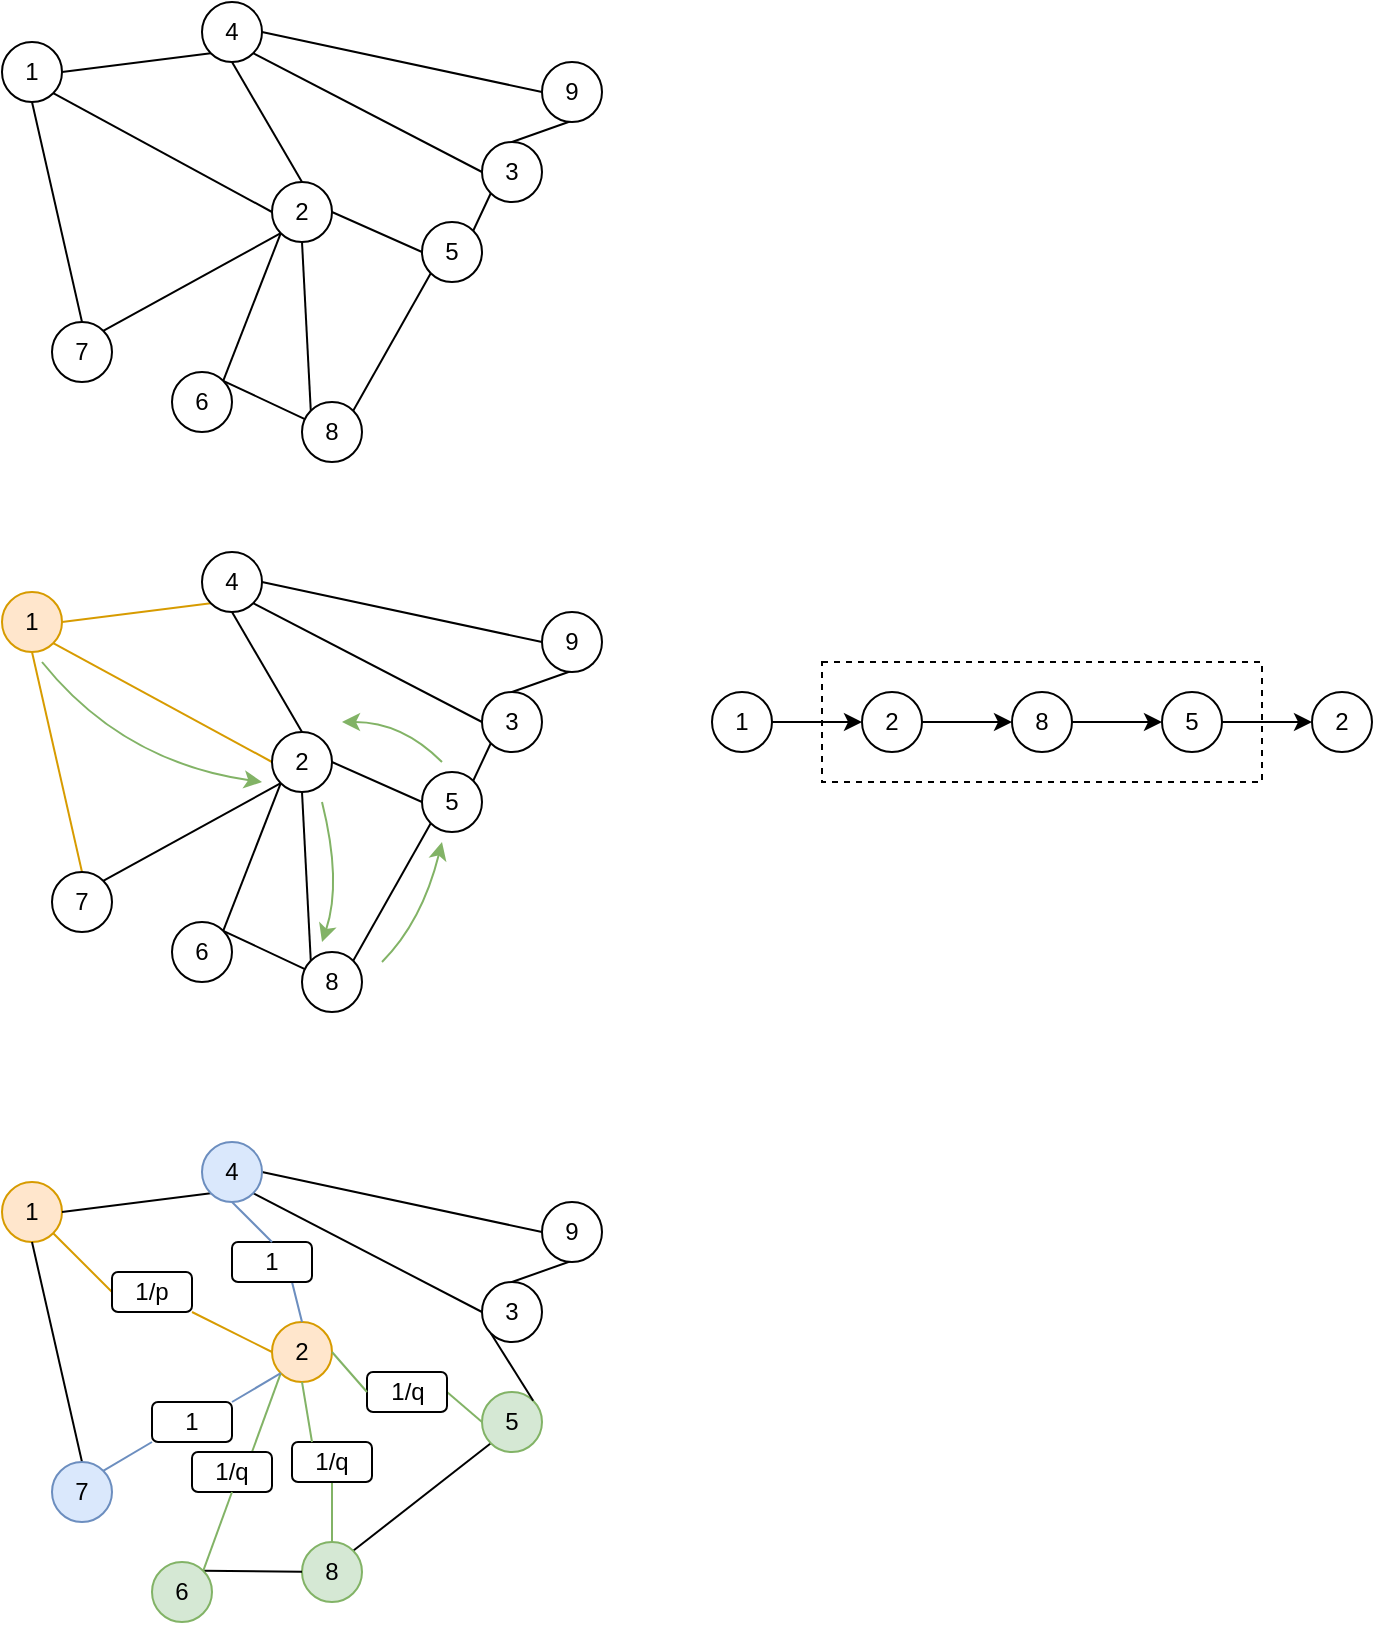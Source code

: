 <mxfile version="11.0.8" type="github"><diagram id="lzfuCFlkRlJ_R8Awkxvl" name="第 1 页"><mxGraphModel dx="1180" dy="715" grid="1" gridSize="10" guides="1" tooltips="1" connect="1" arrows="1" fold="1" page="1" pageScale="1" pageWidth="827" pageHeight="1169" math="0" shadow="0"><root><mxCell id="0"/><mxCell id="1" parent="0"/><mxCell id="z5i8Du2Py8ev8nXOOjrE-1" value="1" style="ellipse;whiteSpace=wrap;html=1;" parent="1" vertex="1"><mxGeometry x="70" y="60" width="30" height="30" as="geometry"/></mxCell><mxCell id="z5i8Du2Py8ev8nXOOjrE-21" style="edgeStyle=none;rounded=0;orthogonalLoop=1;jettySize=auto;html=1;exitX=0;exitY=1;exitDx=0;exitDy=0;entryX=1;entryY=0;entryDx=0;entryDy=0;endArrow=none;endFill=0;" parent="1" source="z5i8Du2Py8ev8nXOOjrE-2" target="z5i8Du2Py8ev8nXOOjrE-6" edge="1"><mxGeometry relative="1" as="geometry"/></mxCell><mxCell id="z5i8Du2Py8ev8nXOOjrE-2" value="5" style="ellipse;whiteSpace=wrap;html=1;" parent="1" vertex="1"><mxGeometry x="280" y="150" width="30" height="30" as="geometry"/></mxCell><mxCell id="z5i8Du2Py8ev8nXOOjrE-23" style="edgeStyle=none;rounded=0;orthogonalLoop=1;jettySize=auto;html=1;exitX=0.5;exitY=0;exitDx=0;exitDy=0;entryX=0.5;entryY=1;entryDx=0;entryDy=0;endArrow=none;endFill=0;" parent="1" source="z5i8Du2Py8ev8nXOOjrE-3" target="z5i8Du2Py8ev8nXOOjrE-1" edge="1"><mxGeometry relative="1" as="geometry"/></mxCell><mxCell id="z5i8Du2Py8ev8nXOOjrE-3" value="7" style="ellipse;whiteSpace=wrap;html=1;" parent="1" vertex="1"><mxGeometry x="95" y="200" width="30" height="30" as="geometry"/></mxCell><mxCell id="z5i8Du2Py8ev8nXOOjrE-11" style="rounded=0;orthogonalLoop=1;jettySize=auto;html=1;entryX=1;entryY=1;entryDx=0;entryDy=0;endArrow=none;endFill=0;exitX=0;exitY=0.5;exitDx=0;exitDy=0;" parent="1" source="z5i8Du2Py8ev8nXOOjrE-4" target="z5i8Du2Py8ev8nXOOjrE-1" edge="1"><mxGeometry relative="1" as="geometry"><mxPoint x="200" y="145" as="sourcePoint"/></mxGeometry></mxCell><mxCell id="z5i8Du2Py8ev8nXOOjrE-19" style="edgeStyle=none;rounded=0;orthogonalLoop=1;jettySize=auto;html=1;exitX=1;exitY=0.5;exitDx=0;exitDy=0;entryX=0;entryY=0.5;entryDx=0;entryDy=0;endArrow=none;endFill=0;" parent="1" source="z5i8Du2Py8ev8nXOOjrE-4" target="z5i8Du2Py8ev8nXOOjrE-2" edge="1"><mxGeometry relative="1" as="geometry"/></mxCell><mxCell id="z5i8Du2Py8ev8nXOOjrE-20" style="edgeStyle=none;rounded=0;orthogonalLoop=1;jettySize=auto;html=1;exitX=0.5;exitY=1;exitDx=0;exitDy=0;entryX=0;entryY=0;entryDx=0;entryDy=0;endArrow=none;endFill=0;" parent="1" source="z5i8Du2Py8ev8nXOOjrE-4" target="z5i8Du2Py8ev8nXOOjrE-6" edge="1"><mxGeometry relative="1" as="geometry"/></mxCell><mxCell id="z5i8Du2Py8ev8nXOOjrE-22" style="edgeStyle=none;rounded=0;orthogonalLoop=1;jettySize=auto;html=1;exitX=0;exitY=1;exitDx=0;exitDy=0;entryX=1;entryY=0;entryDx=0;entryDy=0;endArrow=none;endFill=0;" parent="1" source="z5i8Du2Py8ev8nXOOjrE-4" target="z5i8Du2Py8ev8nXOOjrE-3" edge="1"><mxGeometry relative="1" as="geometry"/></mxCell><mxCell id="z5i8Du2Py8ev8nXOOjrE-4" value="2" style="ellipse;whiteSpace=wrap;html=1;" parent="1" vertex="1"><mxGeometry x="205" y="130" width="30" height="30" as="geometry"/></mxCell><mxCell id="z5i8Du2Py8ev8nXOOjrE-14" style="edgeStyle=none;rounded=0;orthogonalLoop=1;jettySize=auto;html=1;exitX=0;exitY=1;exitDx=0;exitDy=0;entryX=1;entryY=0.5;entryDx=0;entryDy=0;endArrow=none;endFill=0;" parent="1" source="z5i8Du2Py8ev8nXOOjrE-5" target="z5i8Du2Py8ev8nXOOjrE-1" edge="1"><mxGeometry relative="1" as="geometry"/></mxCell><mxCell id="z5i8Du2Py8ev8nXOOjrE-15" style="edgeStyle=none;rounded=0;orthogonalLoop=1;jettySize=auto;html=1;exitX=1;exitY=1;exitDx=0;exitDy=0;entryX=0;entryY=0.5;entryDx=0;entryDy=0;endArrow=none;endFill=0;" parent="1" source="z5i8Du2Py8ev8nXOOjrE-5" target="z5i8Du2Py8ev8nXOOjrE-8" edge="1"><mxGeometry relative="1" as="geometry"/></mxCell><mxCell id="z5i8Du2Py8ev8nXOOjrE-17" style="edgeStyle=none;rounded=0;orthogonalLoop=1;jettySize=auto;html=1;exitX=1;exitY=0.5;exitDx=0;exitDy=0;entryX=0;entryY=0.5;entryDx=0;entryDy=0;endArrow=none;endFill=0;" parent="1" source="z5i8Du2Py8ev8nXOOjrE-5" target="z5i8Du2Py8ev8nXOOjrE-7" edge="1"><mxGeometry relative="1" as="geometry"/></mxCell><mxCell id="z5i8Du2Py8ev8nXOOjrE-18" style="edgeStyle=none;rounded=0;orthogonalLoop=1;jettySize=auto;html=1;exitX=0.5;exitY=1;exitDx=0;exitDy=0;entryX=0.5;entryY=0;entryDx=0;entryDy=0;endArrow=none;endFill=0;" parent="1" source="z5i8Du2Py8ev8nXOOjrE-5" target="z5i8Du2Py8ev8nXOOjrE-4" edge="1"><mxGeometry relative="1" as="geometry"/></mxCell><mxCell id="z5i8Du2Py8ev8nXOOjrE-5" value="4" style="ellipse;whiteSpace=wrap;html=1;" parent="1" vertex="1"><mxGeometry x="170" y="40" width="30" height="30" as="geometry"/></mxCell><mxCell id="z5i8Du2Py8ev8nXOOjrE-6" value="8" style="ellipse;whiteSpace=wrap;html=1;" parent="1" vertex="1"><mxGeometry x="220" y="240" width="30" height="30" as="geometry"/></mxCell><mxCell id="z5i8Du2Py8ev8nXOOjrE-16" style="edgeStyle=none;rounded=0;orthogonalLoop=1;jettySize=auto;html=1;exitX=1;exitY=1;exitDx=0;exitDy=0;endArrow=none;endFill=0;entryX=0.5;entryY=0;entryDx=0;entryDy=0;" parent="1" source="z5i8Du2Py8ev8nXOOjrE-7" target="z5i8Du2Py8ev8nXOOjrE-8" edge="1"><mxGeometry relative="1" as="geometry"><mxPoint x="460" y="160" as="targetPoint"/></mxGeometry></mxCell><mxCell id="z5i8Du2Py8ev8nXOOjrE-7" value="9" style="ellipse;whiteSpace=wrap;html=1;" parent="1" vertex="1"><mxGeometry x="340" y="70" width="30" height="30" as="geometry"/></mxCell><mxCell id="z5i8Du2Py8ev8nXOOjrE-27" style="edgeStyle=none;rounded=0;orthogonalLoop=1;jettySize=auto;html=1;exitX=0;exitY=1;exitDx=0;exitDy=0;entryX=1;entryY=0;entryDx=0;entryDy=0;endArrow=none;endFill=0;" parent="1" source="z5i8Du2Py8ev8nXOOjrE-8" target="z5i8Du2Py8ev8nXOOjrE-2" edge="1"><mxGeometry relative="1" as="geometry"/></mxCell><mxCell id="z5i8Du2Py8ev8nXOOjrE-8" value="3" style="ellipse;whiteSpace=wrap;html=1;" parent="1" vertex="1"><mxGeometry x="310" y="110" width="30" height="30" as="geometry"/></mxCell><mxCell id="z5i8Du2Py8ev8nXOOjrE-24" style="edgeStyle=none;rounded=0;orthogonalLoop=1;jettySize=auto;html=1;exitX=1;exitY=0;exitDx=0;exitDy=0;endArrow=none;endFill=0;" parent="1" source="z5i8Du2Py8ev8nXOOjrE-9" target="z5i8Du2Py8ev8nXOOjrE-6" edge="1"><mxGeometry relative="1" as="geometry"/></mxCell><mxCell id="z5i8Du2Py8ev8nXOOjrE-25" style="edgeStyle=none;rounded=0;orthogonalLoop=1;jettySize=auto;html=1;exitX=1;exitY=0;exitDx=0;exitDy=0;entryX=0;entryY=1;entryDx=0;entryDy=0;endArrow=none;endFill=0;" parent="1" source="z5i8Du2Py8ev8nXOOjrE-9" target="z5i8Du2Py8ev8nXOOjrE-4" edge="1"><mxGeometry relative="1" as="geometry"/></mxCell><mxCell id="z5i8Du2Py8ev8nXOOjrE-9" value="6" style="ellipse;whiteSpace=wrap;html=1;" parent="1" vertex="1"><mxGeometry x="155" y="225" width="30" height="30" as="geometry"/></mxCell><mxCell id="z5i8Du2Py8ev8nXOOjrE-28" value="1" style="ellipse;whiteSpace=wrap;html=1;fillColor=#ffe6cc;strokeColor=#d79b00;" parent="1" vertex="1"><mxGeometry x="70" y="335" width="30" height="30" as="geometry"/></mxCell><mxCell id="z5i8Du2Py8ev8nXOOjrE-29" style="edgeStyle=none;rounded=0;orthogonalLoop=1;jettySize=auto;html=1;exitX=0;exitY=1;exitDx=0;exitDy=0;entryX=1;entryY=0;entryDx=0;entryDy=0;endArrow=none;endFill=0;" parent="1" source="z5i8Du2Py8ev8nXOOjrE-30" target="z5i8Du2Py8ev8nXOOjrE-43" edge="1"><mxGeometry relative="1" as="geometry"/></mxCell><mxCell id="z5i8Du2Py8ev8nXOOjrE-30" value="5" style="ellipse;whiteSpace=wrap;html=1;" parent="1" vertex="1"><mxGeometry x="280" y="425" width="30" height="30" as="geometry"/></mxCell><mxCell id="z5i8Du2Py8ev8nXOOjrE-31" style="edgeStyle=none;rounded=0;orthogonalLoop=1;jettySize=auto;html=1;exitX=0.5;exitY=0;exitDx=0;exitDy=0;entryX=0.5;entryY=1;entryDx=0;entryDy=0;endArrow=none;endFill=0;fillColor=#ffe6cc;strokeColor=#d79b00;" parent="1" source="z5i8Du2Py8ev8nXOOjrE-32" target="z5i8Du2Py8ev8nXOOjrE-28" edge="1"><mxGeometry relative="1" as="geometry"/></mxCell><mxCell id="z5i8Du2Py8ev8nXOOjrE-32" value="7" style="ellipse;whiteSpace=wrap;html=1;" parent="1" vertex="1"><mxGeometry x="95" y="475" width="30" height="30" as="geometry"/></mxCell><mxCell id="z5i8Du2Py8ev8nXOOjrE-33" style="rounded=0;orthogonalLoop=1;jettySize=auto;html=1;entryX=1;entryY=1;entryDx=0;entryDy=0;endArrow=none;endFill=0;exitX=0;exitY=0.5;exitDx=0;exitDy=0;fillColor=#ffe6cc;strokeColor=#d79b00;" parent="1" source="z5i8Du2Py8ev8nXOOjrE-37" target="z5i8Du2Py8ev8nXOOjrE-28" edge="1"><mxGeometry relative="1" as="geometry"><mxPoint x="200" y="420" as="sourcePoint"/></mxGeometry></mxCell><mxCell id="z5i8Du2Py8ev8nXOOjrE-34" style="edgeStyle=none;rounded=0;orthogonalLoop=1;jettySize=auto;html=1;exitX=1;exitY=0.5;exitDx=0;exitDy=0;entryX=0;entryY=0.5;entryDx=0;entryDy=0;endArrow=none;endFill=0;" parent="1" source="z5i8Du2Py8ev8nXOOjrE-37" target="z5i8Du2Py8ev8nXOOjrE-30" edge="1"><mxGeometry relative="1" as="geometry"/></mxCell><mxCell id="z5i8Du2Py8ev8nXOOjrE-35" style="edgeStyle=none;rounded=0;orthogonalLoop=1;jettySize=auto;html=1;exitX=0.5;exitY=1;exitDx=0;exitDy=0;entryX=0;entryY=0;entryDx=0;entryDy=0;endArrow=none;endFill=0;" parent="1" source="z5i8Du2Py8ev8nXOOjrE-37" target="z5i8Du2Py8ev8nXOOjrE-43" edge="1"><mxGeometry relative="1" as="geometry"/></mxCell><mxCell id="z5i8Du2Py8ev8nXOOjrE-36" style="edgeStyle=none;rounded=0;orthogonalLoop=1;jettySize=auto;html=1;exitX=0;exitY=1;exitDx=0;exitDy=0;entryX=1;entryY=0;entryDx=0;entryDy=0;endArrow=none;endFill=0;" parent="1" source="z5i8Du2Py8ev8nXOOjrE-37" target="z5i8Du2Py8ev8nXOOjrE-32" edge="1"><mxGeometry relative="1" as="geometry"/></mxCell><mxCell id="z5i8Du2Py8ev8nXOOjrE-37" value="2" style="ellipse;whiteSpace=wrap;html=1;" parent="1" vertex="1"><mxGeometry x="205" y="405" width="30" height="30" as="geometry"/></mxCell><mxCell id="z5i8Du2Py8ev8nXOOjrE-38" style="edgeStyle=none;rounded=0;orthogonalLoop=1;jettySize=auto;html=1;exitX=0;exitY=1;exitDx=0;exitDy=0;entryX=1;entryY=0.5;entryDx=0;entryDy=0;endArrow=none;endFill=0;fillColor=#ffe6cc;strokeColor=#d79b00;" parent="1" source="z5i8Du2Py8ev8nXOOjrE-42" target="z5i8Du2Py8ev8nXOOjrE-28" edge="1"><mxGeometry relative="1" as="geometry"/></mxCell><mxCell id="z5i8Du2Py8ev8nXOOjrE-39" style="edgeStyle=none;rounded=0;orthogonalLoop=1;jettySize=auto;html=1;exitX=1;exitY=1;exitDx=0;exitDy=0;entryX=0;entryY=0.5;entryDx=0;entryDy=0;endArrow=none;endFill=0;" parent="1" source="z5i8Du2Py8ev8nXOOjrE-42" target="z5i8Du2Py8ev8nXOOjrE-47" edge="1"><mxGeometry relative="1" as="geometry"/></mxCell><mxCell id="z5i8Du2Py8ev8nXOOjrE-40" style="edgeStyle=none;rounded=0;orthogonalLoop=1;jettySize=auto;html=1;exitX=1;exitY=0.5;exitDx=0;exitDy=0;entryX=0;entryY=0.5;entryDx=0;entryDy=0;endArrow=none;endFill=0;" parent="1" source="z5i8Du2Py8ev8nXOOjrE-42" target="z5i8Du2Py8ev8nXOOjrE-45" edge="1"><mxGeometry relative="1" as="geometry"/></mxCell><mxCell id="z5i8Du2Py8ev8nXOOjrE-41" style="edgeStyle=none;rounded=0;orthogonalLoop=1;jettySize=auto;html=1;exitX=0.5;exitY=1;exitDx=0;exitDy=0;entryX=0.5;entryY=0;entryDx=0;entryDy=0;endArrow=none;endFill=0;" parent="1" source="z5i8Du2Py8ev8nXOOjrE-42" target="z5i8Du2Py8ev8nXOOjrE-37" edge="1"><mxGeometry relative="1" as="geometry"/></mxCell><mxCell id="z5i8Du2Py8ev8nXOOjrE-42" value="4" style="ellipse;whiteSpace=wrap;html=1;" parent="1" vertex="1"><mxGeometry x="170" y="315" width="30" height="30" as="geometry"/></mxCell><mxCell id="z5i8Du2Py8ev8nXOOjrE-43" value="8" style="ellipse;whiteSpace=wrap;html=1;" parent="1" vertex="1"><mxGeometry x="220" y="515" width="30" height="30" as="geometry"/></mxCell><mxCell id="z5i8Du2Py8ev8nXOOjrE-44" style="edgeStyle=none;rounded=0;orthogonalLoop=1;jettySize=auto;html=1;exitX=1;exitY=1;exitDx=0;exitDy=0;endArrow=none;endFill=0;entryX=0.5;entryY=0;entryDx=0;entryDy=0;" parent="1" source="z5i8Du2Py8ev8nXOOjrE-45" target="z5i8Du2Py8ev8nXOOjrE-47" edge="1"><mxGeometry relative="1" as="geometry"><mxPoint x="460" y="435" as="targetPoint"/></mxGeometry></mxCell><mxCell id="z5i8Du2Py8ev8nXOOjrE-45" value="9" style="ellipse;whiteSpace=wrap;html=1;" parent="1" vertex="1"><mxGeometry x="340" y="345" width="30" height="30" as="geometry"/></mxCell><mxCell id="z5i8Du2Py8ev8nXOOjrE-46" style="edgeStyle=none;rounded=0;orthogonalLoop=1;jettySize=auto;html=1;exitX=0;exitY=1;exitDx=0;exitDy=0;entryX=1;entryY=0;entryDx=0;entryDy=0;endArrow=none;endFill=0;" parent="1" source="z5i8Du2Py8ev8nXOOjrE-47" target="z5i8Du2Py8ev8nXOOjrE-30" edge="1"><mxGeometry relative="1" as="geometry"/></mxCell><mxCell id="z5i8Du2Py8ev8nXOOjrE-47" value="3" style="ellipse;whiteSpace=wrap;html=1;" parent="1" vertex="1"><mxGeometry x="310" y="385" width="30" height="30" as="geometry"/></mxCell><mxCell id="z5i8Du2Py8ev8nXOOjrE-48" style="edgeStyle=none;rounded=0;orthogonalLoop=1;jettySize=auto;html=1;exitX=1;exitY=0;exitDx=0;exitDy=0;endArrow=none;endFill=0;" parent="1" source="z5i8Du2Py8ev8nXOOjrE-50" target="z5i8Du2Py8ev8nXOOjrE-43" edge="1"><mxGeometry relative="1" as="geometry"/></mxCell><mxCell id="z5i8Du2Py8ev8nXOOjrE-49" style="edgeStyle=none;rounded=0;orthogonalLoop=1;jettySize=auto;html=1;exitX=1;exitY=0;exitDx=0;exitDy=0;entryX=0;entryY=1;entryDx=0;entryDy=0;endArrow=none;endFill=0;" parent="1" source="z5i8Du2Py8ev8nXOOjrE-50" target="z5i8Du2Py8ev8nXOOjrE-37" edge="1"><mxGeometry relative="1" as="geometry"/></mxCell><mxCell id="z5i8Du2Py8ev8nXOOjrE-50" value="6" style="ellipse;whiteSpace=wrap;html=1;" parent="1" vertex="1"><mxGeometry x="155" y="500" width="30" height="30" as="geometry"/></mxCell><mxCell id="z5i8Du2Py8ev8nXOOjrE-53" value="" style="curved=1;endArrow=classic;html=1;fillColor=#d5e8d4;strokeColor=#82b366;" parent="1" edge="1"><mxGeometry width="50" height="50" relative="1" as="geometry"><mxPoint x="90" y="370" as="sourcePoint"/><mxPoint x="200" y="430" as="targetPoint"/><Array as="points"><mxPoint x="130" y="420"/></Array></mxGeometry></mxCell><mxCell id="z5i8Du2Py8ev8nXOOjrE-54" value="" style="curved=1;endArrow=classic;html=1;fillColor=#d5e8d4;strokeColor=#82b366;" parent="1" edge="1"><mxGeometry width="50" height="50" relative="1" as="geometry"><mxPoint x="230" y="440" as="sourcePoint"/><mxPoint x="230" y="510" as="targetPoint"/><Array as="points"><mxPoint x="240" y="480"/></Array></mxGeometry></mxCell><mxCell id="z5i8Du2Py8ev8nXOOjrE-55" value="" style="curved=1;endArrow=classic;html=1;fillColor=#d5e8d4;strokeColor=#82b366;" parent="1" edge="1"><mxGeometry width="50" height="50" relative="1" as="geometry"><mxPoint x="260" y="520" as="sourcePoint"/><mxPoint x="290" y="460" as="targetPoint"/><Array as="points"><mxPoint x="280" y="500"/></Array></mxGeometry></mxCell><mxCell id="z5i8Du2Py8ev8nXOOjrE-56" value="" style="curved=1;endArrow=classic;html=1;fillColor=#d5e8d4;strokeColor=#82b366;" parent="1" edge="1"><mxGeometry width="50" height="50" relative="1" as="geometry"><mxPoint x="290" y="420" as="sourcePoint"/><mxPoint x="240" y="400" as="targetPoint"/><Array as="points"><mxPoint x="270" y="400"/></Array></mxGeometry></mxCell><mxCell id="OanUgY9QcuNFeh2ZwCuF-8" value="1" style="ellipse;whiteSpace=wrap;html=1;" parent="1" vertex="1"><mxGeometry x="425" y="385" width="30" height="30" as="geometry"/></mxCell><mxCell id="OanUgY9QcuNFeh2ZwCuF-9" style="edgeStyle=none;rounded=0;orthogonalLoop=1;jettySize=auto;html=1;exitX=0;exitY=0.5;exitDx=0;exitDy=0;entryX=1;entryY=0.5;entryDx=0;entryDy=0;endArrow=none;endFill=0;startArrow=classic;startFill=1;" parent="1" source="OanUgY9QcuNFeh2ZwCuF-10" target="OanUgY9QcuNFeh2ZwCuF-15" edge="1"><mxGeometry relative="1" as="geometry"/></mxCell><mxCell id="OanUgY9QcuNFeh2ZwCuF-10" value="5" style="ellipse;whiteSpace=wrap;html=1;" parent="1" vertex="1"><mxGeometry x="650" y="385" width="30" height="30" as="geometry"/></mxCell><mxCell id="OanUgY9QcuNFeh2ZwCuF-11" style="rounded=0;orthogonalLoop=1;jettySize=auto;html=1;entryX=1;entryY=0.5;entryDx=0;entryDy=0;endArrow=none;endFill=0;exitX=0;exitY=0.5;exitDx=0;exitDy=0;startArrow=classic;startFill=1;" parent="1" source="OanUgY9QcuNFeh2ZwCuF-14" target="OanUgY9QcuNFeh2ZwCuF-8" edge="1"><mxGeometry relative="1" as="geometry"><mxPoint x="540" y="410" as="sourcePoint"/></mxGeometry></mxCell><mxCell id="OanUgY9QcuNFeh2ZwCuF-13" style="edgeStyle=none;rounded=0;orthogonalLoop=1;jettySize=auto;html=1;exitX=1;exitY=0.5;exitDx=0;exitDy=0;endArrow=classic;endFill=1;entryX=0;entryY=0.5;entryDx=0;entryDy=0;startArrow=none;startFill=0;" parent="1" source="OanUgY9QcuNFeh2ZwCuF-14" target="OanUgY9QcuNFeh2ZwCuF-15" edge="1"><mxGeometry relative="1" as="geometry"><mxPoint x="600" y="400" as="targetPoint"/></mxGeometry></mxCell><mxCell id="OanUgY9QcuNFeh2ZwCuF-14" value="2" style="ellipse;whiteSpace=wrap;html=1;" parent="1" vertex="1"><mxGeometry x="500" y="385" width="30" height="30" as="geometry"/></mxCell><mxCell id="OanUgY9QcuNFeh2ZwCuF-15" value="8" style="ellipse;whiteSpace=wrap;html=1;" parent="1" vertex="1"><mxGeometry x="575" y="385" width="30" height="30" as="geometry"/></mxCell><mxCell id="OanUgY9QcuNFeh2ZwCuF-16" style="rounded=0;orthogonalLoop=1;jettySize=auto;html=1;endArrow=none;endFill=0;exitX=0;exitY=0.5;exitDx=0;exitDy=0;entryX=1;entryY=0.5;entryDx=0;entryDy=0;startArrow=classic;startFill=1;" parent="1" source="OanUgY9QcuNFeh2ZwCuF-17" target="OanUgY9QcuNFeh2ZwCuF-10" edge="1"><mxGeometry relative="1" as="geometry"><mxPoint x="765" y="410" as="sourcePoint"/><mxPoint x="690" y="400" as="targetPoint"/></mxGeometry></mxCell><mxCell id="OanUgY9QcuNFeh2ZwCuF-17" value="2" style="ellipse;whiteSpace=wrap;html=1;" parent="1" vertex="1"><mxGeometry x="725" y="385" width="30" height="30" as="geometry"/></mxCell><mxCell id="OanUgY9QcuNFeh2ZwCuF-20" value="" style="rounded=0;whiteSpace=wrap;html=1;fillColor=none;dashed=1;" parent="1" vertex="1"><mxGeometry x="480" y="370" width="220" height="60" as="geometry"/></mxCell><mxCell id="OanUgY9QcuNFeh2ZwCuF-21" value="1" style="ellipse;whiteSpace=wrap;html=1;fillColor=#ffe6cc;strokeColor=#d79b00;" parent="1" vertex="1"><mxGeometry x="70" y="630" width="30" height="30" as="geometry"/></mxCell><mxCell id="OanUgY9QcuNFeh2ZwCuF-22" style="edgeStyle=none;rounded=0;orthogonalLoop=1;jettySize=auto;html=1;exitX=0;exitY=1;exitDx=0;exitDy=0;entryX=1;entryY=0;entryDx=0;entryDy=0;endArrow=none;endFill=0;" parent="1" source="OanUgY9QcuNFeh2ZwCuF-23" target="OanUgY9QcuNFeh2ZwCuF-36" edge="1"><mxGeometry relative="1" as="geometry"/></mxCell><mxCell id="OanUgY9QcuNFeh2ZwCuF-23" value="5" style="ellipse;whiteSpace=wrap;html=1;fillColor=#d5e8d4;strokeColor=#82b366;" parent="1" vertex="1"><mxGeometry x="310" y="735" width="30" height="30" as="geometry"/></mxCell><mxCell id="OanUgY9QcuNFeh2ZwCuF-24" style="edgeStyle=none;rounded=0;orthogonalLoop=1;jettySize=auto;html=1;exitX=0.5;exitY=0;exitDx=0;exitDy=0;entryX=0.5;entryY=1;entryDx=0;entryDy=0;endArrow=none;endFill=0;" parent="1" source="OanUgY9QcuNFeh2ZwCuF-25" target="OanUgY9QcuNFeh2ZwCuF-21" edge="1"><mxGeometry relative="1" as="geometry"/></mxCell><mxCell id="OanUgY9QcuNFeh2ZwCuF-25" value="7" style="ellipse;whiteSpace=wrap;html=1;fillColor=#dae8fc;strokeColor=#6c8ebf;" parent="1" vertex="1"><mxGeometry x="95" y="770" width="30" height="30" as="geometry"/></mxCell><mxCell id="OanUgY9QcuNFeh2ZwCuF-26" style="rounded=0;orthogonalLoop=1;jettySize=auto;html=1;entryX=1;entryY=1;entryDx=0;entryDy=0;endArrow=none;endFill=0;exitX=0;exitY=0.5;exitDx=0;exitDy=0;fillColor=#ffe6cc;strokeColor=#d79b00;" parent="1" source="OanUgY9QcuNFeh2ZwCuF-46" target="OanUgY9QcuNFeh2ZwCuF-21" edge="1"><mxGeometry relative="1" as="geometry"><mxPoint x="200" y="715" as="sourcePoint"/></mxGeometry></mxCell><mxCell id="OanUgY9QcuNFeh2ZwCuF-27" style="edgeStyle=none;rounded=0;orthogonalLoop=1;jettySize=auto;html=1;exitX=1;exitY=0.5;exitDx=0;exitDy=0;entryX=0;entryY=0.5;entryDx=0;entryDy=0;endArrow=none;endFill=0;fillColor=#d5e8d4;strokeColor=#82b366;" parent="1" source="OanUgY9QcuNFeh2ZwCuF-50" target="OanUgY9QcuNFeh2ZwCuF-23" edge="1"><mxGeometry relative="1" as="geometry"/></mxCell><mxCell id="OanUgY9QcuNFeh2ZwCuF-28" style="edgeStyle=none;rounded=0;orthogonalLoop=1;jettySize=auto;html=1;exitX=0.5;exitY=1;exitDx=0;exitDy=0;entryX=0.5;entryY=0;entryDx=0;entryDy=0;endArrow=none;endFill=0;fillColor=#d5e8d4;strokeColor=#82b366;" parent="1" source="OanUgY9QcuNFeh2ZwCuF-54" target="OanUgY9QcuNFeh2ZwCuF-36" edge="1"><mxGeometry relative="1" as="geometry"/></mxCell><mxCell id="OanUgY9QcuNFeh2ZwCuF-29" style="edgeStyle=none;rounded=0;orthogonalLoop=1;jettySize=auto;html=1;exitX=0;exitY=1;exitDx=0;exitDy=0;entryX=1;entryY=0;entryDx=0;entryDy=0;endArrow=none;endFill=0;fillColor=#dae8fc;strokeColor=#6c8ebf;" parent="1" source="OanUgY9QcuNFeh2ZwCuF-52" target="OanUgY9QcuNFeh2ZwCuF-25" edge="1"><mxGeometry relative="1" as="geometry"/></mxCell><mxCell id="OanUgY9QcuNFeh2ZwCuF-30" value="2" style="ellipse;whiteSpace=wrap;html=1;fillColor=#ffe6cc;strokeColor=#d79b00;" parent="1" vertex="1"><mxGeometry x="205" y="700" width="30" height="30" as="geometry"/></mxCell><mxCell id="OanUgY9QcuNFeh2ZwCuF-31" style="edgeStyle=none;rounded=0;orthogonalLoop=1;jettySize=auto;html=1;exitX=0;exitY=1;exitDx=0;exitDy=0;entryX=1;entryY=0.5;entryDx=0;entryDy=0;endArrow=none;endFill=0;" parent="1" source="OanUgY9QcuNFeh2ZwCuF-35" target="OanUgY9QcuNFeh2ZwCuF-21" edge="1"><mxGeometry relative="1" as="geometry"/></mxCell><mxCell id="OanUgY9QcuNFeh2ZwCuF-32" style="edgeStyle=none;rounded=0;orthogonalLoop=1;jettySize=auto;html=1;exitX=1;exitY=1;exitDx=0;exitDy=0;entryX=0;entryY=0.5;entryDx=0;entryDy=0;endArrow=none;endFill=0;" parent="1" source="OanUgY9QcuNFeh2ZwCuF-35" target="OanUgY9QcuNFeh2ZwCuF-40" edge="1"><mxGeometry relative="1" as="geometry"/></mxCell><mxCell id="OanUgY9QcuNFeh2ZwCuF-33" style="edgeStyle=none;rounded=0;orthogonalLoop=1;jettySize=auto;html=1;exitX=1;exitY=0.5;exitDx=0;exitDy=0;entryX=0;entryY=0.5;entryDx=0;entryDy=0;endArrow=none;endFill=0;" parent="1" source="OanUgY9QcuNFeh2ZwCuF-35" target="OanUgY9QcuNFeh2ZwCuF-38" edge="1"><mxGeometry relative="1" as="geometry"/></mxCell><mxCell id="OanUgY9QcuNFeh2ZwCuF-34" style="edgeStyle=none;rounded=0;orthogonalLoop=1;jettySize=auto;html=1;exitX=0.75;exitY=1;exitDx=0;exitDy=0;entryX=0.5;entryY=0;entryDx=0;entryDy=0;endArrow=none;endFill=0;fillColor=#dae8fc;strokeColor=#6c8ebf;" parent="1" source="OanUgY9QcuNFeh2ZwCuF-48" target="OanUgY9QcuNFeh2ZwCuF-30" edge="1"><mxGeometry relative="1" as="geometry"/></mxCell><mxCell id="OanUgY9QcuNFeh2ZwCuF-35" value="4" style="ellipse;whiteSpace=wrap;html=1;fillColor=#dae8fc;strokeColor=#6c8ebf;" parent="1" vertex="1"><mxGeometry x="170" y="610" width="30" height="30" as="geometry"/></mxCell><mxCell id="OanUgY9QcuNFeh2ZwCuF-36" value="8" style="ellipse;whiteSpace=wrap;html=1;fillColor=#d5e8d4;strokeColor=#82b366;" parent="1" vertex="1"><mxGeometry x="220" y="810" width="30" height="30" as="geometry"/></mxCell><mxCell id="OanUgY9QcuNFeh2ZwCuF-37" style="edgeStyle=none;rounded=0;orthogonalLoop=1;jettySize=auto;html=1;exitX=1;exitY=1;exitDx=0;exitDy=0;endArrow=none;endFill=0;entryX=0.5;entryY=0;entryDx=0;entryDy=0;" parent="1" source="OanUgY9QcuNFeh2ZwCuF-38" target="OanUgY9QcuNFeh2ZwCuF-40" edge="1"><mxGeometry relative="1" as="geometry"><mxPoint x="460" y="730" as="targetPoint"/></mxGeometry></mxCell><mxCell id="OanUgY9QcuNFeh2ZwCuF-38" value="9" style="ellipse;whiteSpace=wrap;html=1;" parent="1" vertex="1"><mxGeometry x="340" y="640" width="30" height="30" as="geometry"/></mxCell><mxCell id="OanUgY9QcuNFeh2ZwCuF-39" style="edgeStyle=none;rounded=0;orthogonalLoop=1;jettySize=auto;html=1;exitX=0;exitY=1;exitDx=0;exitDy=0;entryX=1;entryY=0;entryDx=0;entryDy=0;endArrow=none;endFill=0;" parent="1" source="OanUgY9QcuNFeh2ZwCuF-40" target="OanUgY9QcuNFeh2ZwCuF-23" edge="1"><mxGeometry relative="1" as="geometry"/></mxCell><mxCell id="OanUgY9QcuNFeh2ZwCuF-40" value="3" style="ellipse;whiteSpace=wrap;html=1;" parent="1" vertex="1"><mxGeometry x="310" y="680" width="30" height="30" as="geometry"/></mxCell><mxCell id="OanUgY9QcuNFeh2ZwCuF-41" style="edgeStyle=none;rounded=0;orthogonalLoop=1;jettySize=auto;html=1;exitX=1;exitY=0;exitDx=0;exitDy=0;endArrow=none;endFill=0;" parent="1" source="OanUgY9QcuNFeh2ZwCuF-43" target="OanUgY9QcuNFeh2ZwCuF-36" edge="1"><mxGeometry relative="1" as="geometry"/></mxCell><mxCell id="OanUgY9QcuNFeh2ZwCuF-42" style="edgeStyle=none;rounded=0;orthogonalLoop=1;jettySize=auto;html=1;exitX=0.75;exitY=0;exitDx=0;exitDy=0;entryX=0;entryY=1;entryDx=0;entryDy=0;endArrow=none;endFill=0;fillColor=#d5e8d4;strokeColor=#82b366;" parent="1" source="OanUgY9QcuNFeh2ZwCuF-56" target="OanUgY9QcuNFeh2ZwCuF-30" edge="1"><mxGeometry relative="1" as="geometry"/></mxCell><mxCell id="OanUgY9QcuNFeh2ZwCuF-43" value="6" style="ellipse;whiteSpace=wrap;html=1;fillColor=#d5e8d4;strokeColor=#82b366;" parent="1" vertex="1"><mxGeometry x="145" y="820" width="30" height="30" as="geometry"/></mxCell><mxCell id="OanUgY9QcuNFeh2ZwCuF-46" value="1/p" style="text;html=1;strokeColor=#000000;fillColor=none;align=center;verticalAlign=middle;whiteSpace=wrap;rounded=1;" parent="1" vertex="1"><mxGeometry x="125" y="675" width="40" height="20" as="geometry"/></mxCell><mxCell id="OanUgY9QcuNFeh2ZwCuF-47" style="rounded=0;orthogonalLoop=1;jettySize=auto;html=1;entryX=1;entryY=1;entryDx=0;entryDy=0;endArrow=none;endFill=0;exitX=0;exitY=0.5;exitDx=0;exitDy=0;fillColor=#ffe6cc;strokeColor=#d79b00;" parent="1" source="OanUgY9QcuNFeh2ZwCuF-30" target="OanUgY9QcuNFeh2ZwCuF-46" edge="1"><mxGeometry relative="1" as="geometry"><mxPoint x="205" y="715" as="sourcePoint"/><mxPoint x="95.607" y="655.607" as="targetPoint"/></mxGeometry></mxCell><mxCell id="OanUgY9QcuNFeh2ZwCuF-48" value="1" style="text;html=1;strokeColor=#000000;fillColor=none;align=center;verticalAlign=middle;whiteSpace=wrap;rounded=1;" parent="1" vertex="1"><mxGeometry x="185" y="660" width="40" height="20" as="geometry"/></mxCell><mxCell id="OanUgY9QcuNFeh2ZwCuF-49" style="edgeStyle=none;rounded=0;orthogonalLoop=1;jettySize=auto;html=1;exitX=0.5;exitY=1;exitDx=0;exitDy=0;endArrow=none;endFill=0;fillColor=#dae8fc;strokeColor=#6c8ebf;" parent="1" source="OanUgY9QcuNFeh2ZwCuF-35" edge="1"><mxGeometry relative="1" as="geometry"><mxPoint x="185" y="640" as="sourcePoint"/><mxPoint x="205" y="660" as="targetPoint"/></mxGeometry></mxCell><mxCell id="OanUgY9QcuNFeh2ZwCuF-50" value="1/q" style="text;html=1;strokeColor=#000000;fillColor=none;align=center;verticalAlign=middle;whiteSpace=wrap;rounded=1;" parent="1" vertex="1"><mxGeometry x="252.5" y="725" width="40" height="20" as="geometry"/></mxCell><mxCell id="OanUgY9QcuNFeh2ZwCuF-51" style="edgeStyle=none;rounded=0;orthogonalLoop=1;jettySize=auto;html=1;exitX=1;exitY=0.5;exitDx=0;exitDy=0;entryX=0;entryY=0.5;entryDx=0;entryDy=0;endArrow=none;endFill=0;fillColor=#d5e8d4;strokeColor=#82b366;" parent="1" source="OanUgY9QcuNFeh2ZwCuF-30" target="OanUgY9QcuNFeh2ZwCuF-50" edge="1"><mxGeometry relative="1" as="geometry"><mxPoint x="235" y="715" as="sourcePoint"/><mxPoint x="280" y="735" as="targetPoint"/></mxGeometry></mxCell><mxCell id="OanUgY9QcuNFeh2ZwCuF-52" value="1" style="text;html=1;strokeColor=#000000;fillColor=none;align=center;verticalAlign=middle;whiteSpace=wrap;rounded=1;" parent="1" vertex="1"><mxGeometry x="145" y="740" width="40" height="20" as="geometry"/></mxCell><mxCell id="OanUgY9QcuNFeh2ZwCuF-53" style="edgeStyle=none;rounded=0;orthogonalLoop=1;jettySize=auto;html=1;exitX=0;exitY=1;exitDx=0;exitDy=0;entryX=1;entryY=0;entryDx=0;entryDy=0;endArrow=none;endFill=0;fillColor=#dae8fc;strokeColor=#6c8ebf;" parent="1" source="OanUgY9QcuNFeh2ZwCuF-30" target="OanUgY9QcuNFeh2ZwCuF-52" edge="1"><mxGeometry relative="1" as="geometry"><mxPoint x="209.393" y="725.607" as="sourcePoint"/><mxPoint x="120.607" y="774.393" as="targetPoint"/></mxGeometry></mxCell><mxCell id="OanUgY9QcuNFeh2ZwCuF-54" value="1/q" style="text;html=1;strokeColor=#000000;fillColor=none;align=center;verticalAlign=middle;whiteSpace=wrap;rounded=1;" parent="1" vertex="1"><mxGeometry x="215" y="760" width="40" height="20" as="geometry"/></mxCell><mxCell id="OanUgY9QcuNFeh2ZwCuF-55" style="edgeStyle=none;rounded=0;orthogonalLoop=1;jettySize=auto;html=1;exitX=0.5;exitY=1;exitDx=0;exitDy=0;entryX=0.25;entryY=0;entryDx=0;entryDy=0;endArrow=none;endFill=0;fillColor=#d5e8d4;strokeColor=#82b366;" parent="1" source="OanUgY9QcuNFeh2ZwCuF-30" target="OanUgY9QcuNFeh2ZwCuF-54" edge="1"><mxGeometry relative="1" as="geometry"><mxPoint x="220" y="730" as="sourcePoint"/><mxPoint x="224.393" y="814.393" as="targetPoint"/></mxGeometry></mxCell><mxCell id="OanUgY9QcuNFeh2ZwCuF-56" value="1/q" style="text;html=1;strokeColor=#000000;fillColor=none;align=center;verticalAlign=middle;whiteSpace=wrap;rounded=1;" parent="1" vertex="1"><mxGeometry x="165" y="765" width="40" height="20" as="geometry"/></mxCell><mxCell id="OanUgY9QcuNFeh2ZwCuF-57" style="edgeStyle=none;rounded=0;orthogonalLoop=1;jettySize=auto;html=1;exitX=1;exitY=0;exitDx=0;exitDy=0;entryX=0.5;entryY=1;entryDx=0;entryDy=0;endArrow=none;endFill=0;fillColor=#d5e8d4;strokeColor=#82b366;" parent="1" source="OanUgY9QcuNFeh2ZwCuF-43" target="OanUgY9QcuNFeh2ZwCuF-56" edge="1"><mxGeometry relative="1" as="geometry"><mxPoint x="180.607" y="799.393" as="sourcePoint"/><mxPoint x="209.393" y="725.607" as="targetPoint"/></mxGeometry></mxCell></root></mxGraphModel></diagram><diagram id="z6O-D7uqciW8KH-7kzFd" name="第 2 页"><mxGraphModel dx="1180" dy="715" grid="1" gridSize="10" guides="1" tooltips="1" connect="1" arrows="1" fold="1" page="1" pageScale="1" pageWidth="827" pageHeight="1169" math="0" shadow="0"><root><mxCell id="MOGm_5Slt02lBb6irt3B-0"/><mxCell id="MOGm_5Slt02lBb6irt3B-1" parent="MOGm_5Slt02lBb6irt3B-0"/><mxCell id="o1_7sDZjpMS_wiLTEsVP-0" value="1" style="ellipse;whiteSpace=wrap;html=1;fillColor=#dae8fc;strokeColor=#6c8ebf;" parent="MOGm_5Slt02lBb6irt3B-1" vertex="1"><mxGeometry x="57" y="60" width="30" height="30" as="geometry"/></mxCell><mxCell id="o1_7sDZjpMS_wiLTEsVP-1" style="edgeStyle=none;rounded=0;orthogonalLoop=1;jettySize=auto;html=1;exitX=0;exitY=1;exitDx=0;exitDy=0;entryX=1;entryY=0;entryDx=0;entryDy=0;endArrow=none;endFill=0;" parent="MOGm_5Slt02lBb6irt3B-1" source="o1_7sDZjpMS_wiLTEsVP-2" target="o1_7sDZjpMS_wiLTEsVP-15" edge="1"><mxGeometry relative="1" as="geometry"/></mxCell><mxCell id="o1_7sDZjpMS_wiLTEsVP-2" value="5" style="ellipse;whiteSpace=wrap;html=1;" parent="MOGm_5Slt02lBb6irt3B-1" vertex="1"><mxGeometry x="267" y="150" width="30" height="30" as="geometry"/></mxCell><mxCell id="o1_7sDZjpMS_wiLTEsVP-3" style="edgeStyle=none;rounded=0;orthogonalLoop=1;jettySize=auto;html=1;exitX=0.5;exitY=0;exitDx=0;exitDy=0;entryX=0.5;entryY=1;entryDx=0;entryDy=0;endArrow=none;endFill=0;" parent="MOGm_5Slt02lBb6irt3B-1" source="o1_7sDZjpMS_wiLTEsVP-4" target="o1_7sDZjpMS_wiLTEsVP-0" edge="1"><mxGeometry relative="1" as="geometry"/></mxCell><mxCell id="o1_7sDZjpMS_wiLTEsVP-4" value="7" style="ellipse;whiteSpace=wrap;html=1;" parent="MOGm_5Slt02lBb6irt3B-1" vertex="1"><mxGeometry x="82" y="200" width="30" height="30" as="geometry"/></mxCell><mxCell id="o1_7sDZjpMS_wiLTEsVP-5" style="rounded=0;orthogonalLoop=1;jettySize=auto;html=1;entryX=1;entryY=1;entryDx=0;entryDy=0;endArrow=none;endFill=0;exitX=0;exitY=0.5;exitDx=0;exitDy=0;fillColor=#dae8fc;strokeColor=#6c8ebf;" parent="MOGm_5Slt02lBb6irt3B-1" source="o1_7sDZjpMS_wiLTEsVP-9" target="o1_7sDZjpMS_wiLTEsVP-0" edge="1"><mxGeometry relative="1" as="geometry"><mxPoint x="187" y="145" as="sourcePoint"/></mxGeometry></mxCell><mxCell id="o1_7sDZjpMS_wiLTEsVP-6" style="edgeStyle=none;rounded=0;orthogonalLoop=1;jettySize=auto;html=1;exitX=1;exitY=0.5;exitDx=0;exitDy=0;entryX=0;entryY=0.5;entryDx=0;entryDy=0;endArrow=none;endFill=0;" parent="MOGm_5Slt02lBb6irt3B-1" source="o1_7sDZjpMS_wiLTEsVP-9" target="o1_7sDZjpMS_wiLTEsVP-2" edge="1"><mxGeometry relative="1" as="geometry"/></mxCell><mxCell id="o1_7sDZjpMS_wiLTEsVP-7" style="edgeStyle=none;rounded=0;orthogonalLoop=1;jettySize=auto;html=1;exitX=0.5;exitY=1;exitDx=0;exitDy=0;entryX=0;entryY=0;entryDx=0;entryDy=0;endArrow=none;endFill=0;" parent="MOGm_5Slt02lBb6irt3B-1" source="o1_7sDZjpMS_wiLTEsVP-9" target="o1_7sDZjpMS_wiLTEsVP-15" edge="1"><mxGeometry relative="1" as="geometry"/></mxCell><mxCell id="o1_7sDZjpMS_wiLTEsVP-8" style="edgeStyle=none;rounded=0;orthogonalLoop=1;jettySize=auto;html=1;exitX=0;exitY=1;exitDx=0;exitDy=0;entryX=1;entryY=0;entryDx=0;entryDy=0;endArrow=none;endFill=0;" parent="MOGm_5Slt02lBb6irt3B-1" source="o1_7sDZjpMS_wiLTEsVP-9" target="o1_7sDZjpMS_wiLTEsVP-4" edge="1"><mxGeometry relative="1" as="geometry"/></mxCell><mxCell id="o1_7sDZjpMS_wiLTEsVP-9" value="2" style="ellipse;whiteSpace=wrap;html=1;fillColor=#ffe6cc;strokeColor=#d79b00;" parent="MOGm_5Slt02lBb6irt3B-1" vertex="1"><mxGeometry x="192" y="130" width="30" height="30" as="geometry"/></mxCell><mxCell id="o1_7sDZjpMS_wiLTEsVP-10" style="edgeStyle=none;rounded=0;orthogonalLoop=1;jettySize=auto;html=1;exitX=0;exitY=1;exitDx=0;exitDy=0;entryX=1;entryY=0.5;entryDx=0;entryDy=0;endArrow=none;endFill=0;fillColor=#dae8fc;strokeColor=#6c8ebf;" parent="MOGm_5Slt02lBb6irt3B-1" source="o1_7sDZjpMS_wiLTEsVP-14" target="o1_7sDZjpMS_wiLTEsVP-0" edge="1"><mxGeometry relative="1" as="geometry"/></mxCell><mxCell id="o1_7sDZjpMS_wiLTEsVP-11" style="edgeStyle=none;rounded=0;orthogonalLoop=1;jettySize=auto;html=1;exitX=1;exitY=1;exitDx=0;exitDy=0;entryX=0;entryY=0.5;entryDx=0;entryDy=0;endArrow=none;endFill=0;fillColor=#f8cecc;strokeColor=#b85450;" parent="MOGm_5Slt02lBb6irt3B-1" source="o1_7sDZjpMS_wiLTEsVP-14" target="o1_7sDZjpMS_wiLTEsVP-19" edge="1"><mxGeometry relative="1" as="geometry"/></mxCell><mxCell id="o1_7sDZjpMS_wiLTEsVP-12" style="edgeStyle=none;rounded=0;orthogonalLoop=1;jettySize=auto;html=1;exitX=1;exitY=0.5;exitDx=0;exitDy=0;entryX=0;entryY=0.5;entryDx=0;entryDy=0;endArrow=none;endFill=0;fillColor=#f8cecc;strokeColor=#b85450;" parent="MOGm_5Slt02lBb6irt3B-1" source="o1_7sDZjpMS_wiLTEsVP-14" target="o1_7sDZjpMS_wiLTEsVP-17" edge="1"><mxGeometry relative="1" as="geometry"/></mxCell><mxCell id="o1_7sDZjpMS_wiLTEsVP-13" style="edgeStyle=none;rounded=0;orthogonalLoop=1;jettySize=auto;html=1;exitX=0.5;exitY=1;exitDx=0;exitDy=0;entryX=0.5;entryY=0;entryDx=0;entryDy=0;endArrow=none;endFill=0;fillColor=#ffe6cc;strokeColor=#d79b00;" parent="MOGm_5Slt02lBb6irt3B-1" source="o1_7sDZjpMS_wiLTEsVP-14" target="o1_7sDZjpMS_wiLTEsVP-9" edge="1"><mxGeometry relative="1" as="geometry"/></mxCell><mxCell id="o1_7sDZjpMS_wiLTEsVP-14" value="4" style="ellipse;whiteSpace=wrap;html=1;fillColor=#ffe6cc;strokeColor=#d79b00;" parent="MOGm_5Slt02lBb6irt3B-1" vertex="1"><mxGeometry x="157" y="40" width="30" height="30" as="geometry"/></mxCell><mxCell id="o1_7sDZjpMS_wiLTEsVP-15" value="8" style="ellipse;whiteSpace=wrap;html=1;" parent="MOGm_5Slt02lBb6irt3B-1" vertex="1"><mxGeometry x="207" y="240" width="30" height="30" as="geometry"/></mxCell><mxCell id="o1_7sDZjpMS_wiLTEsVP-16" style="edgeStyle=none;rounded=0;orthogonalLoop=1;jettySize=auto;html=1;exitX=1;exitY=1;exitDx=0;exitDy=0;endArrow=none;endFill=0;entryX=0.5;entryY=0;entryDx=0;entryDy=0;" parent="MOGm_5Slt02lBb6irt3B-1" source="o1_7sDZjpMS_wiLTEsVP-17" target="o1_7sDZjpMS_wiLTEsVP-19" edge="1"><mxGeometry relative="1" as="geometry"><mxPoint x="447" y="160" as="targetPoint"/></mxGeometry></mxCell><mxCell id="o1_7sDZjpMS_wiLTEsVP-17" value="9" style="ellipse;whiteSpace=wrap;html=1;fillColor=#f8cecc;strokeColor=#b85450;" parent="MOGm_5Slt02lBb6irt3B-1" vertex="1"><mxGeometry x="327" y="70" width="30" height="30" as="geometry"/></mxCell><mxCell id="o1_7sDZjpMS_wiLTEsVP-18" style="edgeStyle=none;rounded=0;orthogonalLoop=1;jettySize=auto;html=1;exitX=0;exitY=1;exitDx=0;exitDy=0;entryX=1;entryY=0;entryDx=0;entryDy=0;endArrow=none;endFill=0;" parent="MOGm_5Slt02lBb6irt3B-1" source="o1_7sDZjpMS_wiLTEsVP-19" target="o1_7sDZjpMS_wiLTEsVP-2" edge="1"><mxGeometry relative="1" as="geometry"/></mxCell><mxCell id="o1_7sDZjpMS_wiLTEsVP-19" value="3" style="ellipse;whiteSpace=wrap;html=1;fillColor=#f8cecc;strokeColor=#b85450;" parent="MOGm_5Slt02lBb6irt3B-1" vertex="1"><mxGeometry x="297" y="110" width="30" height="30" as="geometry"/></mxCell><mxCell id="o1_7sDZjpMS_wiLTEsVP-20" style="edgeStyle=none;rounded=0;orthogonalLoop=1;jettySize=auto;html=1;exitX=1;exitY=0;exitDx=0;exitDy=0;endArrow=none;endFill=0;" parent="MOGm_5Slt02lBb6irt3B-1" source="o1_7sDZjpMS_wiLTEsVP-22" target="o1_7sDZjpMS_wiLTEsVP-15" edge="1"><mxGeometry relative="1" as="geometry"/></mxCell><mxCell id="o1_7sDZjpMS_wiLTEsVP-21" style="edgeStyle=none;rounded=0;orthogonalLoop=1;jettySize=auto;html=1;exitX=1;exitY=0;exitDx=0;exitDy=0;entryX=0;entryY=1;entryDx=0;entryDy=0;endArrow=none;endFill=0;" parent="MOGm_5Slt02lBb6irt3B-1" source="o1_7sDZjpMS_wiLTEsVP-22" target="o1_7sDZjpMS_wiLTEsVP-9" edge="1"><mxGeometry relative="1" as="geometry"/></mxCell><mxCell id="o1_7sDZjpMS_wiLTEsVP-22" value="6" style="ellipse;whiteSpace=wrap;html=1;" parent="MOGm_5Slt02lBb6irt3B-1" vertex="1"><mxGeometry x="142" y="225" width="30" height="30" as="geometry"/></mxCell><mxCell id="o1_7sDZjpMS_wiLTEsVP-23" value="" style="curved=1;endArrow=classic;html=1;entryX=1;entryY=1;entryDx=0;entryDy=0;exitX=1;exitY=0;exitDx=0;exitDy=0;fillColor=#d5e8d4;strokeColor=#82b366;strokeWidth=3;" parent="MOGm_5Slt02lBb6irt3B-1" source="o1_7sDZjpMS_wiLTEsVP-9" target="o1_7sDZjpMS_wiLTEsVP-14" edge="1"><mxGeometry width="50" height="50" relative="1" as="geometry"><mxPoint x="227" y="130" as="sourcePoint"/><mxPoint x="257" y="150" as="targetPoint"/><Array as="points"><mxPoint x="227" y="120"/></Array></mxGeometry></mxCell><mxCell id="o1_7sDZjpMS_wiLTEsVP-24" value="近邻节点" style="text;html=1;strokeColor=none;fillColor=#dae8fc;align=center;verticalAlign=middle;whiteSpace=wrap;rounded=0;strokeWidth=1;fontSize=20;" parent="MOGm_5Slt02lBb6irt3B-1" vertex="1"><mxGeometry x="20" y="20" width="105" height="35" as="geometry"/></mxCell><mxCell id="o1_7sDZjpMS_wiLTEsVP-25" value="远节点" style="text;html=1;strokeColor=none;fillColor=#f8cecc;align=center;verticalAlign=middle;whiteSpace=wrap;rounded=0;strokeWidth=1;fontSize=20;" parent="MOGm_5Slt02lBb6irt3B-1" vertex="1"><mxGeometry x="297" y="30" width="100" height="35" as="geometry"/></mxCell><mxCell id="o1_7sDZjpMS_wiLTEsVP-26" value="1" style="ellipse;whiteSpace=wrap;html=1;fillColor=#dae8fc;strokeColor=#6c8ebf;" parent="MOGm_5Slt02lBb6irt3B-1" vertex="1"><mxGeometry x="450" y="60" width="30" height="30" as="geometry"/></mxCell><mxCell id="o1_7sDZjpMS_wiLTEsVP-27" style="edgeStyle=none;rounded=0;orthogonalLoop=1;jettySize=auto;html=1;exitX=0;exitY=1;exitDx=0;exitDy=0;entryX=1;entryY=0;entryDx=0;entryDy=0;endArrow=none;endFill=0;startArrow=classic;startFill=1;" parent="MOGm_5Slt02lBb6irt3B-1" source="o1_7sDZjpMS_wiLTEsVP-28" target="o1_7sDZjpMS_wiLTEsVP-41" edge="1"><mxGeometry relative="1" as="geometry"/></mxCell><mxCell id="o1_7sDZjpMS_wiLTEsVP-28" value="5" style="ellipse;whiteSpace=wrap;html=1;" parent="MOGm_5Slt02lBb6irt3B-1" vertex="1"><mxGeometry x="660" y="150" width="30" height="30" as="geometry"/></mxCell><mxCell id="o1_7sDZjpMS_wiLTEsVP-29" style="edgeStyle=none;rounded=0;orthogonalLoop=1;jettySize=auto;html=1;exitX=0.5;exitY=0;exitDx=0;exitDy=0;entryX=0.5;entryY=1;entryDx=0;entryDy=0;endArrow=none;endFill=0;startArrow=classic;startFill=1;" parent="MOGm_5Slt02lBb6irt3B-1" source="o1_7sDZjpMS_wiLTEsVP-30" target="o1_7sDZjpMS_wiLTEsVP-26" edge="1"><mxGeometry relative="1" as="geometry"/></mxCell><mxCell id="o1_7sDZjpMS_wiLTEsVP-30" value="7" style="ellipse;whiteSpace=wrap;html=1;" parent="MOGm_5Slt02lBb6irt3B-1" vertex="1"><mxGeometry x="475" y="200" width="30" height="30" as="geometry"/></mxCell><mxCell id="o1_7sDZjpMS_wiLTEsVP-31" style="rounded=0;orthogonalLoop=1;jettySize=auto;html=1;entryX=1;entryY=1;entryDx=0;entryDy=0;endArrow=none;endFill=0;exitX=0;exitY=0.5;exitDx=0;exitDy=0;startArrow=classic;startFill=1;fillColor=#dae8fc;strokeColor=#6c8ebf;" parent="MOGm_5Slt02lBb6irt3B-1" source="o1_7sDZjpMS_wiLTEsVP-35" target="o1_7sDZjpMS_wiLTEsVP-26" edge="1"><mxGeometry relative="1" as="geometry"><mxPoint x="580" y="145" as="sourcePoint"/></mxGeometry></mxCell><mxCell id="o1_7sDZjpMS_wiLTEsVP-32" style="edgeStyle=none;rounded=0;orthogonalLoop=1;jettySize=auto;html=1;exitX=1;exitY=0.5;exitDx=0;exitDy=0;entryX=0;entryY=0.5;entryDx=0;entryDy=0;endArrow=classic;endFill=1;startArrow=none;startFill=0;" parent="MOGm_5Slt02lBb6irt3B-1" source="o1_7sDZjpMS_wiLTEsVP-35" target="o1_7sDZjpMS_wiLTEsVP-28" edge="1"><mxGeometry relative="1" as="geometry"/></mxCell><mxCell id="o1_7sDZjpMS_wiLTEsVP-33" style="edgeStyle=none;rounded=0;orthogonalLoop=1;jettySize=auto;html=1;exitX=0.5;exitY=1;exitDx=0;exitDy=0;entryX=0;entryY=0;entryDx=0;entryDy=0;endArrow=none;endFill=0;startArrow=classic;startFill=1;" parent="MOGm_5Slt02lBb6irt3B-1" source="o1_7sDZjpMS_wiLTEsVP-35" target="o1_7sDZjpMS_wiLTEsVP-41" edge="1"><mxGeometry relative="1" as="geometry"/></mxCell><mxCell id="o1_7sDZjpMS_wiLTEsVP-34" style="edgeStyle=none;rounded=0;orthogonalLoop=1;jettySize=auto;html=1;exitX=0;exitY=1;exitDx=0;exitDy=0;entryX=1;entryY=0;entryDx=0;entryDy=0;endArrow=none;endFill=0;startArrow=classic;startFill=1;" parent="MOGm_5Slt02lBb6irt3B-1" source="o1_7sDZjpMS_wiLTEsVP-35" target="o1_7sDZjpMS_wiLTEsVP-30" edge="1"><mxGeometry relative="1" as="geometry"/></mxCell><mxCell id="o1_7sDZjpMS_wiLTEsVP-35" value="2" style="ellipse;whiteSpace=wrap;html=1;fillColor=#ffe6cc;strokeColor=#d79b00;" parent="MOGm_5Slt02lBb6irt3B-1" vertex="1"><mxGeometry x="585" y="130" width="30" height="30" as="geometry"/></mxCell><mxCell id="o1_7sDZjpMS_wiLTEsVP-36" style="edgeStyle=none;rounded=0;orthogonalLoop=1;jettySize=auto;html=1;exitX=0;exitY=1;exitDx=0;exitDy=0;entryX=1;entryY=0.5;entryDx=0;entryDy=0;endArrow=classic;endFill=1;startArrow=none;startFill=0;fillColor=#dae8fc;strokeColor=#6c8ebf;" parent="MOGm_5Slt02lBb6irt3B-1" source="o1_7sDZjpMS_wiLTEsVP-40" target="o1_7sDZjpMS_wiLTEsVP-26" edge="1"><mxGeometry relative="1" as="geometry"/></mxCell><mxCell id="o1_7sDZjpMS_wiLTEsVP-37" style="edgeStyle=none;rounded=0;orthogonalLoop=1;jettySize=auto;html=1;exitX=1;exitY=1;exitDx=0;exitDy=0;entryX=0;entryY=0.5;entryDx=0;entryDy=0;endArrow=none;endFill=0;startArrow=classic;startFill=1;" parent="MOGm_5Slt02lBb6irt3B-1" source="o1_7sDZjpMS_wiLTEsVP-40" target="o1_7sDZjpMS_wiLTEsVP-45" edge="1"><mxGeometry relative="1" as="geometry"/></mxCell><mxCell id="o1_7sDZjpMS_wiLTEsVP-38" style="edgeStyle=none;rounded=0;orthogonalLoop=1;jettySize=auto;html=1;exitX=1;exitY=0.5;exitDx=0;exitDy=0;entryX=0;entryY=0.5;entryDx=0;entryDy=0;endArrow=classic;endFill=1;startArrow=none;startFill=0;fillColor=#f8cecc;strokeColor=#b85450;" parent="MOGm_5Slt02lBb6irt3B-1" source="o1_7sDZjpMS_wiLTEsVP-40" target="o1_7sDZjpMS_wiLTEsVP-43" edge="1"><mxGeometry relative="1" as="geometry"/></mxCell><mxCell id="o1_7sDZjpMS_wiLTEsVP-39" style="edgeStyle=none;rounded=0;orthogonalLoop=1;jettySize=auto;html=1;exitX=0.5;exitY=1;exitDx=0;exitDy=0;entryX=0.5;entryY=0;entryDx=0;entryDy=0;endArrow=none;endFill=0;startArrow=classic;startFill=1;fillColor=#ffe6cc;strokeColor=#d79b00;" parent="MOGm_5Slt02lBb6irt3B-1" source="o1_7sDZjpMS_wiLTEsVP-40" target="o1_7sDZjpMS_wiLTEsVP-35" edge="1"><mxGeometry relative="1" as="geometry"/></mxCell><mxCell id="o1_7sDZjpMS_wiLTEsVP-40" value="4" style="ellipse;whiteSpace=wrap;html=1;fillColor=#ffe6cc;strokeColor=#d79b00;" parent="MOGm_5Slt02lBb6irt3B-1" vertex="1"><mxGeometry x="550" y="40" width="30" height="30" as="geometry"/></mxCell><mxCell id="o1_7sDZjpMS_wiLTEsVP-41" value="8" style="ellipse;whiteSpace=wrap;html=1;" parent="MOGm_5Slt02lBb6irt3B-1" vertex="1"><mxGeometry x="600" y="240" width="30" height="30" as="geometry"/></mxCell><mxCell id="o1_7sDZjpMS_wiLTEsVP-42" style="edgeStyle=none;rounded=0;orthogonalLoop=1;jettySize=auto;html=1;exitX=1;exitY=1;exitDx=0;exitDy=0;endArrow=classic;endFill=1;entryX=0.5;entryY=0;entryDx=0;entryDy=0;" parent="MOGm_5Slt02lBb6irt3B-1" source="o1_7sDZjpMS_wiLTEsVP-43" target="o1_7sDZjpMS_wiLTEsVP-45" edge="1"><mxGeometry relative="1" as="geometry"><mxPoint x="840" y="160" as="targetPoint"/></mxGeometry></mxCell><mxCell id="o1_7sDZjpMS_wiLTEsVP-43" value="9" style="ellipse;whiteSpace=wrap;html=1;fillColor=#f8cecc;strokeColor=#b85450;" parent="MOGm_5Slt02lBb6irt3B-1" vertex="1"><mxGeometry x="720" y="70" width="30" height="30" as="geometry"/></mxCell><mxCell id="o1_7sDZjpMS_wiLTEsVP-44" style="edgeStyle=none;rounded=0;orthogonalLoop=1;jettySize=auto;html=1;exitX=0;exitY=1;exitDx=0;exitDy=0;entryX=1;entryY=0;entryDx=0;entryDy=0;endArrow=none;endFill=0;startArrow=classic;startFill=1;" parent="MOGm_5Slt02lBb6irt3B-1" source="o1_7sDZjpMS_wiLTEsVP-45" target="o1_7sDZjpMS_wiLTEsVP-28" edge="1"><mxGeometry relative="1" as="geometry"/></mxCell><mxCell id="o1_7sDZjpMS_wiLTEsVP-45" value="3" style="ellipse;whiteSpace=wrap;html=1;" parent="MOGm_5Slt02lBb6irt3B-1" vertex="1"><mxGeometry x="690" y="110" width="30" height="30" as="geometry"/></mxCell><mxCell id="o1_7sDZjpMS_wiLTEsVP-46" style="edgeStyle=none;rounded=0;orthogonalLoop=1;jettySize=auto;html=1;exitX=1;exitY=0;exitDx=0;exitDy=0;endArrow=classic;endFill=1;" parent="MOGm_5Slt02lBb6irt3B-1" source="o1_7sDZjpMS_wiLTEsVP-48" target="o1_7sDZjpMS_wiLTEsVP-41" edge="1"><mxGeometry relative="1" as="geometry"/></mxCell><mxCell id="o1_7sDZjpMS_wiLTEsVP-47" style="edgeStyle=none;rounded=0;orthogonalLoop=1;jettySize=auto;html=1;exitX=1;exitY=0;exitDx=0;exitDy=0;entryX=0;entryY=1;entryDx=0;entryDy=0;endArrow=classic;endFill=1;" parent="MOGm_5Slt02lBb6irt3B-1" source="o1_7sDZjpMS_wiLTEsVP-48" target="o1_7sDZjpMS_wiLTEsVP-35" edge="1"><mxGeometry relative="1" as="geometry"/></mxCell><mxCell id="o1_7sDZjpMS_wiLTEsVP-48" value="6" style="ellipse;whiteSpace=wrap;html=1;" parent="MOGm_5Slt02lBb6irt3B-1" vertex="1"><mxGeometry x="535" y="225" width="30" height="30" as="geometry"/></mxCell><mxCell id="o1_7sDZjpMS_wiLTEsVP-49" value="" style="curved=1;endArrow=classic;html=1;entryX=1;entryY=1;entryDx=0;entryDy=0;exitX=1;exitY=0;exitDx=0;exitDy=0;fillColor=#d5e8d4;strokeColor=#82b366;strokeWidth=3;" parent="MOGm_5Slt02lBb6irt3B-1" edge="1"><mxGeometry width="50" height="50" relative="1" as="geometry"><mxPoint x="605.607" y="134.393" as="sourcePoint"/><mxPoint x="570.607" y="65.607" as="targetPoint"/><Array as="points"><mxPoint x="615" y="120"/></Array></mxGeometry></mxCell><mxCell id="o1_7sDZjpMS_wiLTEsVP-50" value="近邻节点" style="text;html=1;strokeColor=none;fillColor=#dae8fc;align=center;verticalAlign=middle;whiteSpace=wrap;rounded=0;strokeWidth=1;fontSize=20;" parent="MOGm_5Slt02lBb6irt3B-1" vertex="1"><mxGeometry x="427.5" y="15" width="105" height="40" as="geometry"/></mxCell><mxCell id="o1_7sDZjpMS_wiLTEsVP-51" value="远节点" style="text;html=1;strokeColor=none;fillColor=#f8cecc;align=center;verticalAlign=middle;whiteSpace=wrap;rounded=0;strokeWidth=1;fontSize=20;" parent="MOGm_5Slt02lBb6irt3B-1" vertex="1"><mxGeometry x="700" y="30" width="100" height="35" as="geometry"/></mxCell><mxCell id="KfAcPFmKUrb4T4xpKTYr-0" value="a)" style="text;html=1;strokeColor=none;fillColor=none;align=center;verticalAlign=middle;whiteSpace=wrap;rounded=0;fontSize=15;" vertex="1" parent="MOGm_5Slt02lBb6irt3B-1"><mxGeometry x="167" y="290" width="40" height="20" as="geometry"/></mxCell><mxCell id="KfAcPFmKUrb4T4xpKTYr-1" value="b)" style="text;html=1;strokeColor=none;fillColor=none;align=center;verticalAlign=middle;whiteSpace=wrap;rounded=0;fontSize=15;" vertex="1" parent="MOGm_5Slt02lBb6irt3B-1"><mxGeometry x="565" y="290" width="40" height="20" as="geometry"/></mxCell><mxCell id="KfAcPFmKUrb4T4xpKTYr-4" value="Fig 1. a）有向图；b）无向图。两个图的当前节点都是节点2，计算的下一跳节点都是节点4，近邻节点指的是到达节点2的距离为1，且为节点4的邻居的节点；远节点指的是，距离节点2的距离大于等于2，且为节点4的邻居节点；如果从一个节点有连边可以直接到达另一个节点，则称距离为1。" style="text;html=1;strokeColor=none;fillColor=none;align=center;verticalAlign=middle;whiteSpace=wrap;rounded=0;fontSize=15;" vertex="1" parent="MOGm_5Slt02lBb6irt3B-1"><mxGeometry x="89.5" y="320" width="676" height="60" as="geometry"/></mxCell></root></mxGraphModel></diagram><diagram id="M72ffC43r90BUQHRRzIU" name="第 3 页"><mxGraphModel dx="1180" dy="715" grid="1" gridSize="10" guides="1" tooltips="1" connect="1" arrows="1" fold="1" page="1" pageScale="1" pageWidth="827" pageHeight="1169" math="0" shadow="0"><root><mxCell id="rfpEmfUa1RL6idIu01kx-0"/><mxCell id="rfpEmfUa1RL6idIu01kx-1" parent="rfpEmfUa1RL6idIu01kx-0"/><mxCell id="rfpEmfUa1RL6idIu01kx-6" style="rounded=0;orthogonalLoop=1;jettySize=auto;html=1;entryX=0;entryY=0.5;entryDx=0;entryDy=0;endArrow=none;endFill=0;edgeStyle=orthogonalEdgeStyle;curved=1;fillColor=#ffe6cc;strokeColor=#d79b00;" parent="rfpEmfUa1RL6idIu01kx-1" source="rfpEmfUa1RL6idIu01kx-2" target="rfpEmfUa1RL6idIu01kx-5" edge="1"><mxGeometry relative="1" as="geometry"/></mxCell><mxCell id="rfpEmfUa1RL6idIu01kx-7" style="rounded=0;orthogonalLoop=1;jettySize=auto;html=1;endArrow=none;endFill=0;edgeStyle=orthogonalEdgeStyle;curved=1;fillColor=#ffe6cc;strokeColor=#d79b00;" parent="rfpEmfUa1RL6idIu01kx-1" source="rfpEmfUa1RL6idIu01kx-2" target="rfpEmfUa1RL6idIu01kx-4" edge="1"><mxGeometry relative="1" as="geometry"/></mxCell><mxCell id="rfpEmfUa1RL6idIu01kx-11" style="rounded=0;orthogonalLoop=1;jettySize=auto;html=1;exitX=1;exitY=0;exitDx=0;exitDy=0;entryX=0.5;entryY=1;entryDx=0;entryDy=0;endArrow=none;endFill=0;" parent="rfpEmfUa1RL6idIu01kx-1" source="rfpEmfUa1RL6idIu01kx-2" target="rfpEmfUa1RL6idIu01kx-9" edge="1"><mxGeometry relative="1" as="geometry"/></mxCell><mxCell id="rfpEmfUa1RL6idIu01kx-12" style="edgeStyle=none;rounded=0;orthogonalLoop=1;jettySize=auto;html=1;exitX=1;exitY=1;exitDx=0;exitDy=0;entryX=0;entryY=0;entryDx=0;entryDy=0;endArrow=none;endFill=0;" parent="rfpEmfUa1RL6idIu01kx-1" source="rfpEmfUa1RL6idIu01kx-2" target="rfpEmfUa1RL6idIu01kx-10" edge="1"><mxGeometry relative="1" as="geometry"/></mxCell><mxCell id="rfpEmfUa1RL6idIu01kx-2" value="1" style="ellipse;whiteSpace=wrap;html=1;fillColor=#f8cecc;strokeColor=#b85450;" parent="rfpEmfUa1RL6idIu01kx-1" vertex="1"><mxGeometry x="195" y="116.5" width="30" height="30" as="geometry"/></mxCell><mxCell id="rfpEmfUa1RL6idIu01kx-19" style="edgeStyle=none;rounded=0;orthogonalLoop=1;jettySize=auto;html=1;exitX=0.5;exitY=1;exitDx=0;exitDy=0;entryX=0.5;entryY=0;entryDx=0;entryDy=0;endArrow=none;endFill=0;" parent="rfpEmfUa1RL6idIu01kx-1" source="rfpEmfUa1RL6idIu01kx-4" target="rfpEmfUa1RL6idIu01kx-16" edge="1"><mxGeometry relative="1" as="geometry"/></mxCell><mxCell id="rfpEmfUa1RL6idIu01kx-4" value="2" style="ellipse;whiteSpace=wrap;html=1;fillColor=#ffe6cc;strokeColor=#d79b00;" parent="rfpEmfUa1RL6idIu01kx-1" vertex="1"><mxGeometry x="125" y="116.5" width="30" height="30" as="geometry"/></mxCell><mxCell id="rfpEmfUa1RL6idIu01kx-13" style="edgeStyle=none;rounded=0;orthogonalLoop=1;jettySize=auto;html=1;exitX=0;exitY=0;exitDx=0;exitDy=0;entryX=1;entryY=1;entryDx=0;entryDy=0;endArrow=none;endFill=0;" parent="rfpEmfUa1RL6idIu01kx-1" source="rfpEmfUa1RL6idIu01kx-5" target="rfpEmfUa1RL6idIu01kx-9" edge="1"><mxGeometry relative="1" as="geometry"/></mxCell><mxCell id="rfpEmfUa1RL6idIu01kx-14" style="edgeStyle=none;rounded=0;orthogonalLoop=1;jettySize=auto;html=1;exitX=0;exitY=1;exitDx=0;exitDy=0;endArrow=none;endFill=0;" parent="rfpEmfUa1RL6idIu01kx-1" source="rfpEmfUa1RL6idIu01kx-5" target="rfpEmfUa1RL6idIu01kx-10" edge="1"><mxGeometry relative="1" as="geometry"/></mxCell><mxCell id="rfpEmfUa1RL6idIu01kx-5" value="3" style="ellipse;whiteSpace=wrap;html=1;fillColor=#ffe6cc;strokeColor=#d79b00;" parent="rfpEmfUa1RL6idIu01kx-1" vertex="1"><mxGeometry x="285" y="116.5" width="30" height="30" as="geometry"/></mxCell><mxCell id="rfpEmfUa1RL6idIu01kx-9" value="4" style="ellipse;whiteSpace=wrap;html=1;" parent="rfpEmfUa1RL6idIu01kx-1" vertex="1"><mxGeometry x="223" y="41.5" width="30" height="30" as="geometry"/></mxCell><mxCell id="rfpEmfUa1RL6idIu01kx-10" value="5" style="ellipse;whiteSpace=wrap;html=1;" parent="rfpEmfUa1RL6idIu01kx-1" vertex="1"><mxGeometry x="245" y="186.5" width="30" height="30" as="geometry"/></mxCell><mxCell id="rfpEmfUa1RL6idIu01kx-23" style="edgeStyle=none;rounded=0;orthogonalLoop=1;jettySize=auto;html=1;exitX=0;exitY=0.5;exitDx=0;exitDy=0;entryX=1;entryY=0.5;entryDx=0;entryDy=0;endArrow=none;endFill=0;" parent="rfpEmfUa1RL6idIu01kx-1" source="rfpEmfUa1RL6idIu01kx-15" target="rfpEmfUa1RL6idIu01kx-5" edge="1"><mxGeometry relative="1" as="geometry"/></mxCell><mxCell id="rfpEmfUa1RL6idIu01kx-15" value="6" style="ellipse;whiteSpace=wrap;html=1;" parent="rfpEmfUa1RL6idIu01kx-1" vertex="1"><mxGeometry x="355" y="116.5" width="30" height="30" as="geometry"/></mxCell><mxCell id="rfpEmfUa1RL6idIu01kx-16" value="9" style="ellipse;whiteSpace=wrap;html=1;" parent="rfpEmfUa1RL6idIu01kx-1" vertex="1"><mxGeometry x="125" y="186.5" width="30" height="30" as="geometry"/></mxCell><mxCell id="rfpEmfUa1RL6idIu01kx-20" style="edgeStyle=none;rounded=0;orthogonalLoop=1;jettySize=auto;html=1;exitX=1;exitY=0.5;exitDx=0;exitDy=0;entryX=0;entryY=0.5;entryDx=0;entryDy=0;endArrow=none;endFill=0;" parent="rfpEmfUa1RL6idIu01kx-1" source="rfpEmfUa1RL6idIu01kx-17" target="rfpEmfUa1RL6idIu01kx-4" edge="1"><mxGeometry relative="1" as="geometry"/></mxCell><mxCell id="rfpEmfUa1RL6idIu01kx-17" value="8" style="ellipse;whiteSpace=wrap;html=1;" parent="rfpEmfUa1RL6idIu01kx-1" vertex="1"><mxGeometry x="45" y="116.5" width="30" height="30" as="geometry"/></mxCell><mxCell id="rfpEmfUa1RL6idIu01kx-22" style="edgeStyle=none;rounded=0;orthogonalLoop=1;jettySize=auto;html=1;exitX=0.5;exitY=1;exitDx=0;exitDy=0;endArrow=none;endFill=0;" parent="rfpEmfUa1RL6idIu01kx-1" source="rfpEmfUa1RL6idIu01kx-18" target="rfpEmfUa1RL6idIu01kx-4" edge="1"><mxGeometry relative="1" as="geometry"/></mxCell><mxCell id="rfpEmfUa1RL6idIu01kx-18" value="7" style="ellipse;whiteSpace=wrap;html=1;" parent="rfpEmfUa1RL6idIu01kx-1" vertex="1"><mxGeometry x="125" y="41.5" width="30" height="30" as="geometry"/></mxCell><mxCell id="rfpEmfUa1RL6idIu01kx-24" style="rounded=0;orthogonalLoop=1;jettySize=auto;html=1;entryX=0;entryY=0.5;entryDx=0;entryDy=0;endArrow=none;endFill=0;edgeStyle=orthogonalEdgeStyle;curved=1;fillColor=#ffe6cc;strokeColor=#d79b00;" parent="rfpEmfUa1RL6idIu01kx-1" source="rfpEmfUa1RL6idIu01kx-28" target="rfpEmfUa1RL6idIu01kx-33" edge="1"><mxGeometry relative="1" as="geometry"/></mxCell><mxCell id="rfpEmfUa1RL6idIu01kx-25" style="rounded=0;orthogonalLoop=1;jettySize=auto;html=1;endArrow=none;endFill=0;edgeStyle=orthogonalEdgeStyle;curved=1;fillColor=#ffe6cc;strokeColor=#d79b00;" parent="rfpEmfUa1RL6idIu01kx-1" source="rfpEmfUa1RL6idIu01kx-28" target="rfpEmfUa1RL6idIu01kx-30" edge="1"><mxGeometry relative="1" as="geometry"/></mxCell><mxCell id="rfpEmfUa1RL6idIu01kx-28" value="1" style="ellipse;whiteSpace=wrap;html=1;fillColor=#f8cecc;strokeColor=#b85450;" parent="rfpEmfUa1RL6idIu01kx-1" vertex="1"><mxGeometry x="566" y="117.5" width="30" height="30" as="geometry"/></mxCell><mxCell id="rfpEmfUa1RL6idIu01kx-29" style="edgeStyle=none;rounded=0;orthogonalLoop=1;jettySize=auto;html=1;exitX=0.5;exitY=1;exitDx=0;exitDy=0;entryX=0.5;entryY=0;entryDx=0;entryDy=0;endArrow=none;endFill=0;" parent="rfpEmfUa1RL6idIu01kx-1" source="rfpEmfUa1RL6idIu01kx-30" target="rfpEmfUa1RL6idIu01kx-38" edge="1"><mxGeometry relative="1" as="geometry"/></mxCell><mxCell id="rfpEmfUa1RL6idIu01kx-30" value="2" style="ellipse;whiteSpace=wrap;html=1;fillColor=#ffe6cc;strokeColor=#d79b00;" parent="rfpEmfUa1RL6idIu01kx-1" vertex="1"><mxGeometry x="496" y="117.5" width="30" height="30" as="geometry"/></mxCell><mxCell id="rfpEmfUa1RL6idIu01kx-33" value="3" style="ellipse;whiteSpace=wrap;html=1;fillColor=#ffe6cc;strokeColor=#d79b00;" parent="rfpEmfUa1RL6idIu01kx-1" vertex="1"><mxGeometry x="656" y="117.5" width="30" height="30" as="geometry"/></mxCell><mxCell id="rfpEmfUa1RL6idIu01kx-43" style="edgeStyle=none;rounded=0;orthogonalLoop=1;jettySize=auto;html=1;exitX=0.5;exitY=1;exitDx=0;exitDy=0;entryX=0.5;entryY=0;entryDx=0;entryDy=0;endArrow=none;endFill=0;" parent="rfpEmfUa1RL6idIu01kx-1" source="rfpEmfUa1RL6idIu01kx-34" target="rfpEmfUa1RL6idIu01kx-33" edge="1"><mxGeometry relative="1" as="geometry"/></mxCell><mxCell id="rfpEmfUa1RL6idIu01kx-34" value="4" style="ellipse;whiteSpace=wrap;html=1;" parent="rfpEmfUa1RL6idIu01kx-1" vertex="1"><mxGeometry x="653" y="42.5" width="30" height="30" as="geometry"/></mxCell><mxCell id="rfpEmfUa1RL6idIu01kx-44" style="edgeStyle=none;rounded=0;orthogonalLoop=1;jettySize=auto;html=1;exitX=0.5;exitY=0;exitDx=0;exitDy=0;entryX=0.5;entryY=1;entryDx=0;entryDy=0;endArrow=none;endFill=0;" parent="rfpEmfUa1RL6idIu01kx-1" source="rfpEmfUa1RL6idIu01kx-35" target="rfpEmfUa1RL6idIu01kx-33" edge="1"><mxGeometry relative="1" as="geometry"/></mxCell><mxCell id="rfpEmfUa1RL6idIu01kx-35" value="5" style="ellipse;whiteSpace=wrap;html=1;" parent="rfpEmfUa1RL6idIu01kx-1" vertex="1"><mxGeometry x="653" y="187.5" width="30" height="30" as="geometry"/></mxCell><mxCell id="rfpEmfUa1RL6idIu01kx-38" value="9" style="ellipse;whiteSpace=wrap;html=1;" parent="rfpEmfUa1RL6idIu01kx-1" vertex="1"><mxGeometry x="496" y="187.5" width="30" height="30" as="geometry"/></mxCell><mxCell id="rfpEmfUa1RL6idIu01kx-39" style="edgeStyle=none;rounded=0;orthogonalLoop=1;jettySize=auto;html=1;exitX=1;exitY=0.5;exitDx=0;exitDy=0;entryX=0;entryY=0.5;entryDx=0;entryDy=0;endArrow=none;endFill=0;" parent="rfpEmfUa1RL6idIu01kx-1" source="rfpEmfUa1RL6idIu01kx-40" target="rfpEmfUa1RL6idIu01kx-30" edge="1"><mxGeometry relative="1" as="geometry"/></mxCell><mxCell id="rfpEmfUa1RL6idIu01kx-40" value="8" style="ellipse;whiteSpace=wrap;html=1;" parent="rfpEmfUa1RL6idIu01kx-1" vertex="1"><mxGeometry x="413" y="117.5" width="30" height="30" as="geometry"/></mxCell><mxCell id="rfpEmfUa1RL6idIu01kx-41" style="edgeStyle=none;rounded=0;orthogonalLoop=1;jettySize=auto;html=1;exitX=0.5;exitY=1;exitDx=0;exitDy=0;endArrow=none;endFill=0;" parent="rfpEmfUa1RL6idIu01kx-1" source="rfpEmfUa1RL6idIu01kx-42" target="rfpEmfUa1RL6idIu01kx-30" edge="1"><mxGeometry relative="1" as="geometry"/></mxCell><mxCell id="rfpEmfUa1RL6idIu01kx-42" value="7" style="ellipse;whiteSpace=wrap;html=1;" parent="rfpEmfUa1RL6idIu01kx-1" vertex="1"><mxGeometry x="496" y="42.5" width="30" height="30" as="geometry"/></mxCell><mxCell id="rfpEmfUa1RL6idIu01kx-45" style="rounded=0;orthogonalLoop=1;jettySize=auto;html=1;entryX=0;entryY=0.5;entryDx=0;entryDy=0;endArrow=none;endFill=0;edgeStyle=orthogonalEdgeStyle;curved=1;fillColor=#ffe6cc;strokeColor=#d79b00;" parent="rfpEmfUa1RL6idIu01kx-1" source="rfpEmfUa1RL6idIu01kx-49" target="rfpEmfUa1RL6idIu01kx-54" edge="1"><mxGeometry relative="1" as="geometry"/></mxCell><mxCell id="rfpEmfUa1RL6idIu01kx-46" style="rounded=0;orthogonalLoop=1;jettySize=auto;html=1;endArrow=none;endFill=0;edgeStyle=orthogonalEdgeStyle;curved=1;fillColor=#ffe6cc;strokeColor=#d79b00;" parent="rfpEmfUa1RL6idIu01kx-1" source="rfpEmfUa1RL6idIu01kx-49" target="rfpEmfUa1RL6idIu01kx-51" edge="1"><mxGeometry relative="1" as="geometry"/></mxCell><mxCell id="rfpEmfUa1RL6idIu01kx-47" style="rounded=0;orthogonalLoop=1;jettySize=auto;html=1;exitX=1;exitY=0;exitDx=0;exitDy=0;entryX=0.5;entryY=1;entryDx=0;entryDy=0;endArrow=none;endFill=0;" parent="rfpEmfUa1RL6idIu01kx-1" source="rfpEmfUa1RL6idIu01kx-49" target="rfpEmfUa1RL6idIu01kx-55" edge="1"><mxGeometry relative="1" as="geometry"/></mxCell><mxCell id="rfpEmfUa1RL6idIu01kx-48" style="edgeStyle=none;rounded=0;orthogonalLoop=1;jettySize=auto;html=1;exitX=1;exitY=1;exitDx=0;exitDy=0;entryX=0;entryY=0;entryDx=0;entryDy=0;endArrow=none;endFill=0;" parent="rfpEmfUa1RL6idIu01kx-1" source="rfpEmfUa1RL6idIu01kx-49" target="rfpEmfUa1RL6idIu01kx-56" edge="1"><mxGeometry relative="1" as="geometry"/></mxCell><mxCell id="rfpEmfUa1RL6idIu01kx-49" value="1" style="ellipse;whiteSpace=wrap;html=1;fillColor=#f8cecc;strokeColor=#b85450;" parent="rfpEmfUa1RL6idIu01kx-1" vertex="1"><mxGeometry x="864.909" y="115" width="30" height="30" as="geometry"/></mxCell><mxCell id="rfpEmfUa1RL6idIu01kx-66" style="edgeStyle=none;rounded=0;orthogonalLoop=1;jettySize=auto;html=1;exitX=1;exitY=0;exitDx=0;exitDy=0;entryX=0;entryY=0.5;entryDx=0;entryDy=0;endArrow=none;endFill=0;" parent="rfpEmfUa1RL6idIu01kx-1" source="rfpEmfUa1RL6idIu01kx-51" target="rfpEmfUa1RL6idIu01kx-55" edge="1"><mxGeometry relative="1" as="geometry"/></mxCell><mxCell id="rfpEmfUa1RL6idIu01kx-67" style="edgeStyle=none;rounded=0;orthogonalLoop=1;jettySize=auto;html=1;exitX=1;exitY=1;exitDx=0;exitDy=0;entryX=0;entryY=0.5;entryDx=0;entryDy=0;endArrow=none;endFill=0;" parent="rfpEmfUa1RL6idIu01kx-1" source="rfpEmfUa1RL6idIu01kx-51" target="rfpEmfUa1RL6idIu01kx-56" edge="1"><mxGeometry relative="1" as="geometry"/></mxCell><mxCell id="rfpEmfUa1RL6idIu01kx-51" value="2" style="ellipse;whiteSpace=wrap;html=1;fillColor=#ffe6cc;strokeColor=#d79b00;" parent="rfpEmfUa1RL6idIu01kx-1" vertex="1"><mxGeometry x="794.909" y="115" width="30" height="30" as="geometry"/></mxCell><mxCell id="rfpEmfUa1RL6idIu01kx-52" style="edgeStyle=none;rounded=0;orthogonalLoop=1;jettySize=auto;html=1;exitX=0;exitY=0;exitDx=0;exitDy=0;entryX=1;entryY=1;entryDx=0;entryDy=0;endArrow=none;endFill=0;" parent="rfpEmfUa1RL6idIu01kx-1" source="rfpEmfUa1RL6idIu01kx-54" target="rfpEmfUa1RL6idIu01kx-55" edge="1"><mxGeometry relative="1" as="geometry"/></mxCell><mxCell id="rfpEmfUa1RL6idIu01kx-53" style="edgeStyle=none;rounded=0;orthogonalLoop=1;jettySize=auto;html=1;exitX=0;exitY=1;exitDx=0;exitDy=0;endArrow=none;endFill=0;" parent="rfpEmfUa1RL6idIu01kx-1" source="rfpEmfUa1RL6idIu01kx-54" target="rfpEmfUa1RL6idIu01kx-56" edge="1"><mxGeometry relative="1" as="geometry"/></mxCell><mxCell id="rfpEmfUa1RL6idIu01kx-54" value="3" style="ellipse;whiteSpace=wrap;html=1;fillColor=#ffe6cc;strokeColor=#d79b00;" parent="rfpEmfUa1RL6idIu01kx-1" vertex="1"><mxGeometry x="954.909" y="115" width="30" height="30" as="geometry"/></mxCell><mxCell id="rfpEmfUa1RL6idIu01kx-55" value="4" style="ellipse;whiteSpace=wrap;html=1;" parent="rfpEmfUa1RL6idIu01kx-1" vertex="1"><mxGeometry x="892.909" y="40" width="30" height="30" as="geometry"/></mxCell><mxCell id="rfpEmfUa1RL6idIu01kx-56" value="5" style="ellipse;whiteSpace=wrap;html=1;" parent="rfpEmfUa1RL6idIu01kx-1" vertex="1"><mxGeometry x="914.909" y="185" width="30" height="30" as="geometry"/></mxCell><mxCell id="rfpEmfUa1RL6idIu01kx-57" style="edgeStyle=none;rounded=0;orthogonalLoop=1;jettySize=auto;html=1;exitX=0;exitY=0.5;exitDx=0;exitDy=0;entryX=1;entryY=0.5;entryDx=0;entryDy=0;endArrow=none;endFill=0;" parent="rfpEmfUa1RL6idIu01kx-1" source="rfpEmfUa1RL6idIu01kx-58" target="rfpEmfUa1RL6idIu01kx-54" edge="1"><mxGeometry relative="1" as="geometry"/></mxCell><mxCell id="rfpEmfUa1RL6idIu01kx-58" value="6" style="ellipse;whiteSpace=wrap;html=1;" parent="rfpEmfUa1RL6idIu01kx-1" vertex="1"><mxGeometry x="1024.909" y="115" width="30" height="30" as="geometry"/></mxCell><mxCell id="rfpEmfUa1RL6idIu01kx-60" style="edgeStyle=none;rounded=0;orthogonalLoop=1;jettySize=auto;html=1;exitX=1;exitY=0.5;exitDx=0;exitDy=0;entryX=0;entryY=0.5;entryDx=0;entryDy=0;endArrow=none;endFill=0;" parent="rfpEmfUa1RL6idIu01kx-1" source="rfpEmfUa1RL6idIu01kx-61" target="rfpEmfUa1RL6idIu01kx-51" edge="1"><mxGeometry relative="1" as="geometry"/></mxCell><mxCell id="rfpEmfUa1RL6idIu01kx-61" value="8" style="ellipse;whiteSpace=wrap;html=1;" parent="rfpEmfUa1RL6idIu01kx-1" vertex="1"><mxGeometry x="714.909" y="115" width="30" height="30" as="geometry"/></mxCell><mxCell id="rfpEmfUa1RL6idIu01kx-62" style="edgeStyle=none;rounded=0;orthogonalLoop=1;jettySize=auto;html=1;exitX=0.5;exitY=1;exitDx=0;exitDy=0;endArrow=none;endFill=0;" parent="rfpEmfUa1RL6idIu01kx-1" source="rfpEmfUa1RL6idIu01kx-63" target="rfpEmfUa1RL6idIu01kx-51" edge="1"><mxGeometry relative="1" as="geometry"/></mxCell><mxCell id="rfpEmfUa1RL6idIu01kx-63" value="7" style="ellipse;whiteSpace=wrap;html=1;" parent="rfpEmfUa1RL6idIu01kx-1" vertex="1"><mxGeometry x="794.909" y="40" width="30" height="30" as="geometry"/></mxCell><mxCell id="rfpEmfUa1RL6idIu01kx-69" value="a)" style="text;html=1;strokeColor=none;fillColor=none;align=center;verticalAlign=middle;whiteSpace=wrap;rounded=0;strokeWidth=1;fontSize=16;" parent="rfpEmfUa1RL6idIu01kx-1" vertex="1"><mxGeometry x="185" y="234" width="40" height="20" as="geometry"/></mxCell><mxCell id="rfpEmfUa1RL6idIu01kx-70" value="c)" style="text;html=1;strokeColor=none;fillColor=none;align=center;verticalAlign=middle;whiteSpace=wrap;rounded=0;strokeWidth=1;fontSize=16;" parent="rfpEmfUa1RL6idIu01kx-1" vertex="1"><mxGeometry x="874.909" y="234" width="40" height="20" as="geometry"/></mxCell><mxCell id="rfpEmfUa1RL6idIu01kx-71" value="b)" style="text;html=1;strokeColor=none;fillColor=none;align=center;verticalAlign=middle;whiteSpace=wrap;rounded=0;strokeWidth=1;fontSize=16;" parent="rfpEmfUa1RL6idIu01kx-1" vertex="1"><mxGeometry x="561" y="234" width="40" height="20" as="geometry"/></mxCell></root></mxGraphModel></diagram></mxfile>